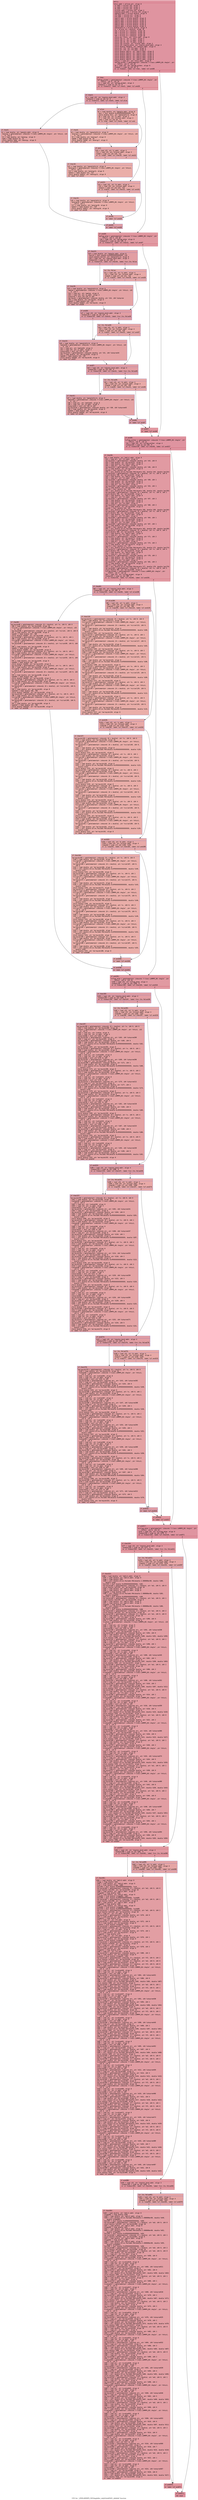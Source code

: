digraph "CFG for '_ZN9LAMMPS_NS5Angle8ev_tallyEiiiiidPdS1_dddddd' function" {
	label="CFG for '_ZN9LAMMPS_NS5Angle8ev_tallyEiiiiidPdS1_dddddd' function";

	Node0x55b413828380 [shape=record,color="#b70d28ff", style=filled, fillcolor="#b70d2870" fontname="Courier",label="{entry:\l|  %this.addr = alloca ptr, align 8\l  %i.addr = alloca i32, align 4\l  %j.addr = alloca i32, align 4\l  %k.addr = alloca i32, align 4\l  %nlocal.addr = alloca i32, align 4\l  %newton_bond.addr = alloca i32, align 4\l  %eangle.addr = alloca double, align 8\l  %f1.addr = alloca ptr, align 8\l  %f3.addr = alloca ptr, align 8\l  %delx1.addr = alloca double, align 8\l  %dely1.addr = alloca double, align 8\l  %delz1.addr = alloca double, align 8\l  %delx2.addr = alloca double, align 8\l  %dely2.addr = alloca double, align 8\l  %delz2.addr = alloca double, align 8\l  %eanglethird = alloca double, align 8\l  %v = alloca [6 x double], align 16\l  %a1 = alloca [3 x double], align 16\l  %a2 = alloca [3 x double], align 16\l  %f2 = alloca [3 x double], align 16\l  %a3 = alloca [3 x double], align 16\l  store ptr %this, ptr %this.addr, align 8\l  store i32 %i, ptr %i.addr, align 4\l  store i32 %j, ptr %j.addr, align 4\l  store i32 %k, ptr %k.addr, align 4\l  store i32 %nlocal, ptr %nlocal.addr, align 4\l  store i32 %newton_bond, ptr %newton_bond.addr, align 4\l  store double %eangle, ptr %eangle.addr, align 8\l  store ptr %f1, ptr %f1.addr, align 8\l  store ptr %f3, ptr %f3.addr, align 8\l  store double %delx1, ptr %delx1.addr, align 8\l  store double %dely1, ptr %dely1.addr, align 8\l  store double %delz1, ptr %delz1.addr, align 8\l  store double %delx2, ptr %delx2.addr, align 8\l  store double %dely2, ptr %dely2.addr, align 8\l  store double %delz2, ptr %delz2.addr, align 8\l  %this1 = load ptr, ptr %this.addr, align 8\l  %eflag_either = getelementptr inbounds %\"class.LAMMPS_NS::Angle\", ptr\l... %this1, i32 0, i32 18\l  %0 = load i32, ptr %eflag_either, align 8\l  %tobool = icmp ne i32 %0, 0\l  br i1 %tobool, label %if.then, label %if.end48\l|{<s0>T|<s1>F}}"];
	Node0x55b413828380:s0 -> Node0x55b413829f20[tooltip="entry -> if.then\nProbability 62.50%" ];
	Node0x55b413828380:s1 -> Node0x55b413829f90[tooltip="entry -> if.end48\nProbability 37.50%" ];
	Node0x55b413829f20 [shape=record,color="#b70d28ff", style=filled, fillcolor="#bb1b2c70" fontname="Courier",label="{if.then:\l|  %eflag_global = getelementptr inbounds %\"class.LAMMPS_NS::Angle\", ptr\l... %this1, i32 0, i32 19\l  %1 = load i32, ptr %eflag_global, align 4\l  %tobool2 = icmp ne i32 %1, 0\l  br i1 %tobool2, label %if.then3, label %if.end20\l|{<s0>T|<s1>F}}"];
	Node0x55b413829f20:s0 -> Node0x55b41382a1f0[tooltip="if.then -> if.then3\nProbability 62.50%" ];
	Node0x55b413829f20:s1 -> Node0x55b41382a270[tooltip="if.then -> if.end20\nProbability 37.50%" ];
	Node0x55b41382a1f0 [shape=record,color="#3d50c3ff", style=filled, fillcolor="#be242e70" fontname="Courier",label="{if.then3:\l|  %2 = load i32, ptr %newton_bond.addr, align 4\l  %tobool4 = icmp ne i32 %2, 0\l  br i1 %tobool4, label %if.then5, label %if.else\l|{<s0>T|<s1>F}}"];
	Node0x55b41382a1f0:s0 -> Node0x55b41382a530[tooltip="if.then3 -> if.then5\nProbability 62.50%" ];
	Node0x55b41382a1f0:s1 -> Node0x55b41382a580[tooltip="if.then3 -> if.else\nProbability 37.50%" ];
	Node0x55b41382a530 [shape=record,color="#3d50c3ff", style=filled, fillcolor="#c5333470" fontname="Courier",label="{if.then5:\l|  %3 = load double, ptr %eangle.addr, align 8\l  %energy = getelementptr inbounds %\"class.LAMMPS_NS::Angle\", ptr %this1, i32\l... 0, i32 5\l  %4 = load double, ptr %energy, align 8\l  %add = fadd double %4, %3\l  store double %add, ptr %energy, align 8\l  br label %if.end19\l}"];
	Node0x55b41382a530 -> Node0x55b41382aff0[tooltip="if.then5 -> if.end19\nProbability 100.00%" ];
	Node0x55b41382a580 [shape=record,color="#3d50c3ff", style=filled, fillcolor="#ca3b3770" fontname="Courier",label="{if.else:\l|  %5 = load double, ptr %eangle.addr, align 8\l  %mul = fmul double 0x3FD5555555555555, %5\l  store double %mul, ptr %eanglethird, align 8\l  %6 = load i32, ptr %i.addr, align 4\l  %7 = load i32, ptr %nlocal.addr, align 4\l  %cmp = icmp slt i32 %6, %7\l  br i1 %cmp, label %if.then6, label %if.end\l|{<s0>T|<s1>F}}"];
	Node0x55b41382a580:s0 -> Node0x55b41382b430[tooltip="if.else -> if.then6\nProbability 50.00%" ];
	Node0x55b41382a580:s1 -> Node0x55b41382b4b0[tooltip="if.else -> if.end\nProbability 50.00%" ];
	Node0x55b41382b430 [shape=record,color="#3d50c3ff", style=filled, fillcolor="#d0473d70" fontname="Courier",label="{if.then6:\l|  %8 = load double, ptr %eanglethird, align 8\l  %energy7 = getelementptr inbounds %\"class.LAMMPS_NS::Angle\", ptr %this1, i32\l... 0, i32 5\l  %9 = load double, ptr %energy7, align 8\l  %add8 = fadd double %9, %8\l  store double %add8, ptr %energy7, align 8\l  br label %if.end\l}"];
	Node0x55b41382b430 -> Node0x55b41382b4b0[tooltip="if.then6 -> if.end\nProbability 100.00%" ];
	Node0x55b41382b4b0 [shape=record,color="#3d50c3ff", style=filled, fillcolor="#ca3b3770" fontname="Courier",label="{if.end:\l|  %10 = load i32, ptr %j.addr, align 4\l  %11 = load i32, ptr %nlocal.addr, align 4\l  %cmp9 = icmp slt i32 %10, %11\l  br i1 %cmp9, label %if.then10, label %if.end13\l|{<s0>T|<s1>F}}"];
	Node0x55b41382b4b0:s0 -> Node0x55b41382bb80[tooltip="if.end -> if.then10\nProbability 50.00%" ];
	Node0x55b41382b4b0:s1 -> Node0x55b41382bc00[tooltip="if.end -> if.end13\nProbability 50.00%" ];
	Node0x55b41382bb80 [shape=record,color="#3d50c3ff", style=filled, fillcolor="#d0473d70" fontname="Courier",label="{if.then10:\l|  %12 = load double, ptr %eanglethird, align 8\l  %energy11 = getelementptr inbounds %\"class.LAMMPS_NS::Angle\", ptr %this1,\l... i32 0, i32 5\l  %13 = load double, ptr %energy11, align 8\l  %add12 = fadd double %13, %12\l  store double %add12, ptr %energy11, align 8\l  br label %if.end13\l}"];
	Node0x55b41382bb80 -> Node0x55b41382bc00[tooltip="if.then10 -> if.end13\nProbability 100.00%" ];
	Node0x55b41382bc00 [shape=record,color="#3d50c3ff", style=filled, fillcolor="#ca3b3770" fontname="Courier",label="{if.end13:\l|  %14 = load i32, ptr %k.addr, align 4\l  %15 = load i32, ptr %nlocal.addr, align 4\l  %cmp14 = icmp slt i32 %14, %15\l  br i1 %cmp14, label %if.then15, label %if.end18\l|{<s0>T|<s1>F}}"];
	Node0x55b41382bc00:s0 -> Node0x55b41382c290[tooltip="if.end13 -> if.then15\nProbability 50.00%" ];
	Node0x55b41382bc00:s1 -> Node0x55b41382c310[tooltip="if.end13 -> if.end18\nProbability 50.00%" ];
	Node0x55b41382c290 [shape=record,color="#3d50c3ff", style=filled, fillcolor="#d0473d70" fontname="Courier",label="{if.then15:\l|  %16 = load double, ptr %eanglethird, align 8\l  %energy16 = getelementptr inbounds %\"class.LAMMPS_NS::Angle\", ptr %this1,\l... i32 0, i32 5\l  %17 = load double, ptr %energy16, align 8\l  %add17 = fadd double %17, %16\l  store double %add17, ptr %energy16, align 8\l  br label %if.end18\l}"];
	Node0x55b41382c290 -> Node0x55b41382c310[tooltip="if.then15 -> if.end18\nProbability 100.00%" ];
	Node0x55b41382c310 [shape=record,color="#3d50c3ff", style=filled, fillcolor="#ca3b3770" fontname="Courier",label="{if.end18:\l|  br label %if.end19\l}"];
	Node0x55b41382c310 -> Node0x55b41382aff0[tooltip="if.end18 -> if.end19\nProbability 100.00%" ];
	Node0x55b41382aff0 [shape=record,color="#3d50c3ff", style=filled, fillcolor="#be242e70" fontname="Courier",label="{if.end19:\l|  br label %if.end20\l}"];
	Node0x55b41382aff0 -> Node0x55b41382a270[tooltip="if.end19 -> if.end20\nProbability 100.00%" ];
	Node0x55b41382a270 [shape=record,color="#b70d28ff", style=filled, fillcolor="#bb1b2c70" fontname="Courier",label="{if.end20:\l|  %eflag_atom = getelementptr inbounds %\"class.LAMMPS_NS::Angle\", ptr\l... %this1, i32 0, i32 20\l  %18 = load i32, ptr %eflag_atom, align 8\l  %tobool21 = icmp ne i32 %18, 0\l  br i1 %tobool21, label %if.then22, label %if.end47\l|{<s0>T|<s1>F}}"];
	Node0x55b41382a270:s0 -> Node0x55b41382cb00[tooltip="if.end20 -> if.then22\nProbability 62.50%" ];
	Node0x55b41382a270:s1 -> Node0x55b41382cb80[tooltip="if.end20 -> if.end47\nProbability 37.50%" ];
	Node0x55b41382cb00 [shape=record,color="#3d50c3ff", style=filled, fillcolor="#be242e70" fontname="Courier",label="{if.then22:\l|  %19 = load double, ptr %eangle.addr, align 8\l  %mul23 = fmul double 0x3FD5555555555555, %19\l  store double %mul23, ptr %eanglethird, align 8\l  %20 = load i32, ptr %newton_bond.addr, align 4\l  %tobool24 = icmp ne i32 %20, 0\l  br i1 %tobool24, label %if.then26, label %lor.lhs.false\l|{<s0>T|<s1>F}}"];
	Node0x55b41382cb00:s0 -> Node0x55b41382cff0[tooltip="if.then22 -> if.then26\nProbability 62.50%" ];
	Node0x55b41382cb00:s1 -> Node0x55b41382d040[tooltip="if.then22 -> lor.lhs.false\nProbability 37.50%" ];
	Node0x55b41382d040 [shape=record,color="#3d50c3ff", style=filled, fillcolor="#ca3b3770" fontname="Courier",label="{lor.lhs.false:\l|  %21 = load i32, ptr %i.addr, align 4\l  %22 = load i32, ptr %nlocal.addr, align 4\l  %cmp25 = icmp slt i32 %21, %22\l  br i1 %cmp25, label %if.then26, label %if.end28\l|{<s0>T|<s1>F}}"];
	Node0x55b41382d040:s0 -> Node0x55b41382cff0[tooltip="lor.lhs.false -> if.then26\nProbability 50.00%" ];
	Node0x55b41382d040:s1 -> Node0x55b41382d320[tooltip="lor.lhs.false -> if.end28\nProbability 50.00%" ];
	Node0x55b41382cff0 [shape=record,color="#3d50c3ff", style=filled, fillcolor="#c32e3170" fontname="Courier",label="{if.then26:\l|  %23 = load double, ptr %eanglethird, align 8\l  %eatom = getelementptr inbounds %\"class.LAMMPS_NS::Angle\", ptr %this1, i32\l... 0, i32 7\l  %24 = load ptr, ptr %eatom, align 8\l  %25 = load i32, ptr %i.addr, align 4\l  %idxprom = sext i32 %25 to i64\l  %arrayidx = getelementptr inbounds double, ptr %24, i64 %idxprom\l  %26 = load double, ptr %arrayidx, align 8\l  %add27 = fadd double %26, %23\l  store double %add27, ptr %arrayidx, align 8\l  br label %if.end28\l}"];
	Node0x55b41382cff0 -> Node0x55b41382d320[tooltip="if.then26 -> if.end28\nProbability 100.00%" ];
	Node0x55b41382d320 [shape=record,color="#3d50c3ff", style=filled, fillcolor="#be242e70" fontname="Courier",label="{if.end28:\l|  %27 = load i32, ptr %newton_bond.addr, align 4\l  %tobool29 = icmp ne i32 %27, 0\l  br i1 %tobool29, label %if.then32, label %lor.lhs.false30\l|{<s0>T|<s1>F}}"];
	Node0x55b41382d320:s0 -> Node0x55b41382dbc0[tooltip="if.end28 -> if.then32\nProbability 62.50%" ];
	Node0x55b41382d320:s1 -> Node0x55b41382dc10[tooltip="if.end28 -> lor.lhs.false30\nProbability 37.50%" ];
	Node0x55b41382dc10 [shape=record,color="#3d50c3ff", style=filled, fillcolor="#ca3b3770" fontname="Courier",label="{lor.lhs.false30:\l|  %28 = load i32, ptr %j.addr, align 4\l  %29 = load i32, ptr %nlocal.addr, align 4\l  %cmp31 = icmp slt i32 %28, %29\l  br i1 %cmp31, label %if.then32, label %if.end37\l|{<s0>T|<s1>F}}"];
	Node0x55b41382dc10:s0 -> Node0x55b41382dbc0[tooltip="lor.lhs.false30 -> if.then32\nProbability 50.00%" ];
	Node0x55b41382dc10:s1 -> Node0x55b41382df20[tooltip="lor.lhs.false30 -> if.end37\nProbability 50.00%" ];
	Node0x55b41382dbc0 [shape=record,color="#3d50c3ff", style=filled, fillcolor="#c32e3170" fontname="Courier",label="{if.then32:\l|  %30 = load double, ptr %eanglethird, align 8\l  %eatom33 = getelementptr inbounds %\"class.LAMMPS_NS::Angle\", ptr %this1, i32\l... 0, i32 7\l  %31 = load ptr, ptr %eatom33, align 8\l  %32 = load i32, ptr %j.addr, align 4\l  %idxprom34 = sext i32 %32 to i64\l  %arrayidx35 = getelementptr inbounds double, ptr %31, i64 %idxprom34\l  %33 = load double, ptr %arrayidx35, align 8\l  %add36 = fadd double %33, %30\l  store double %add36, ptr %arrayidx35, align 8\l  br label %if.end37\l}"];
	Node0x55b41382dbc0 -> Node0x55b41382df20[tooltip="if.then32 -> if.end37\nProbability 100.00%" ];
	Node0x55b41382df20 [shape=record,color="#3d50c3ff", style=filled, fillcolor="#be242e70" fontname="Courier",label="{if.end37:\l|  %34 = load i32, ptr %newton_bond.addr, align 4\l  %tobool38 = icmp ne i32 %34, 0\l  br i1 %tobool38, label %if.then41, label %lor.lhs.false39\l|{<s0>T|<s1>F}}"];
	Node0x55b41382df20:s0 -> Node0x55b41382e7a0[tooltip="if.end37 -> if.then41\nProbability 62.50%" ];
	Node0x55b41382df20:s1 -> Node0x55b41382e7f0[tooltip="if.end37 -> lor.lhs.false39\nProbability 37.50%" ];
	Node0x55b41382e7f0 [shape=record,color="#3d50c3ff", style=filled, fillcolor="#ca3b3770" fontname="Courier",label="{lor.lhs.false39:\l|  %35 = load i32, ptr %k.addr, align 4\l  %36 = load i32, ptr %nlocal.addr, align 4\l  %cmp40 = icmp slt i32 %35, %36\l  br i1 %cmp40, label %if.then41, label %if.end46\l|{<s0>T|<s1>F}}"];
	Node0x55b41382e7f0:s0 -> Node0x55b41382e7a0[tooltip="lor.lhs.false39 -> if.then41\nProbability 50.00%" ];
	Node0x55b41382e7f0:s1 -> Node0x55b41382eb00[tooltip="lor.lhs.false39 -> if.end46\nProbability 50.00%" ];
	Node0x55b41382e7a0 [shape=record,color="#3d50c3ff", style=filled, fillcolor="#c32e3170" fontname="Courier",label="{if.then41:\l|  %37 = load double, ptr %eanglethird, align 8\l  %eatom42 = getelementptr inbounds %\"class.LAMMPS_NS::Angle\", ptr %this1, i32\l... 0, i32 7\l  %38 = load ptr, ptr %eatom42, align 8\l  %39 = load i32, ptr %k.addr, align 4\l  %idxprom43 = sext i32 %39 to i64\l  %arrayidx44 = getelementptr inbounds double, ptr %38, i64 %idxprom43\l  %40 = load double, ptr %arrayidx44, align 8\l  %add45 = fadd double %40, %37\l  store double %add45, ptr %arrayidx44, align 8\l  br label %if.end46\l}"];
	Node0x55b41382e7a0 -> Node0x55b41382eb00[tooltip="if.then41 -> if.end46\nProbability 100.00%" ];
	Node0x55b41382eb00 [shape=record,color="#3d50c3ff", style=filled, fillcolor="#be242e70" fontname="Courier",label="{if.end46:\l|  br label %if.end47\l}"];
	Node0x55b41382eb00 -> Node0x55b41382cb80[tooltip="if.end46 -> if.end47\nProbability 100.00%" ];
	Node0x55b41382cb80 [shape=record,color="#b70d28ff", style=filled, fillcolor="#bb1b2c70" fontname="Courier",label="{if.end47:\l|  br label %if.end48\l}"];
	Node0x55b41382cb80 -> Node0x55b413829f90[tooltip="if.end47 -> if.end48\nProbability 100.00%" ];
	Node0x55b413829f90 [shape=record,color="#b70d28ff", style=filled, fillcolor="#b70d2870" fontname="Courier",label="{if.end48:\l|  %vflag_either = getelementptr inbounds %\"class.LAMMPS_NS::Angle\", ptr\l... %this1, i32 0, i32 21\l  %41 = load i32, ptr %vflag_either, align 4\l  %tobool49 = icmp ne i32 %41, 0\l  br i1 %tobool49, label %if.then50, label %if.end317\l|{<s0>T|<s1>F}}"];
	Node0x55b413829f90:s0 -> Node0x55b41382fb50[tooltip="if.end48 -> if.then50\nProbability 62.50%" ];
	Node0x55b413829f90:s1 -> Node0x55b41382fba0[tooltip="if.end48 -> if.end317\nProbability 37.50%" ];
	Node0x55b41382fb50 [shape=record,color="#b70d28ff", style=filled, fillcolor="#bb1b2c70" fontname="Courier",label="{if.then50:\l|  %42 = load double, ptr %delx1.addr, align 8\l  %43 = load ptr, ptr %f1.addr, align 8\l  %arrayidx51 = getelementptr inbounds double, ptr %43, i64 0\l  %44 = load double, ptr %arrayidx51, align 8\l  %45 = load double, ptr %delx2.addr, align 8\l  %46 = load ptr, ptr %f3.addr, align 8\l  %arrayidx53 = getelementptr inbounds double, ptr %46, i64 0\l  %47 = load double, ptr %arrayidx53, align 8\l  %mul54 = fmul double %45, %47\l  %48 = call double @llvm.fmuladd.f64(double %42, double %44, double %mul54)\l  %arrayidx55 = getelementptr inbounds [6 x double], ptr %v, i64 0, i64 0\l  store double %48, ptr %arrayidx55, align 16\l  %49 = load double, ptr %dely1.addr, align 8\l  %50 = load ptr, ptr %f1.addr, align 8\l  %arrayidx56 = getelementptr inbounds double, ptr %50, i64 1\l  %51 = load double, ptr %arrayidx56, align 8\l  %52 = load double, ptr %dely2.addr, align 8\l  %53 = load ptr, ptr %f3.addr, align 8\l  %arrayidx58 = getelementptr inbounds double, ptr %53, i64 1\l  %54 = load double, ptr %arrayidx58, align 8\l  %mul59 = fmul double %52, %54\l  %55 = call double @llvm.fmuladd.f64(double %49, double %51, double %mul59)\l  %arrayidx60 = getelementptr inbounds [6 x double], ptr %v, i64 0, i64 1\l  store double %55, ptr %arrayidx60, align 8\l  %56 = load double, ptr %delz1.addr, align 8\l  %57 = load ptr, ptr %f1.addr, align 8\l  %arrayidx61 = getelementptr inbounds double, ptr %57, i64 2\l  %58 = load double, ptr %arrayidx61, align 8\l  %59 = load double, ptr %delz2.addr, align 8\l  %60 = load ptr, ptr %f3.addr, align 8\l  %arrayidx63 = getelementptr inbounds double, ptr %60, i64 2\l  %61 = load double, ptr %arrayidx63, align 8\l  %mul64 = fmul double %59, %61\l  %62 = call double @llvm.fmuladd.f64(double %56, double %58, double %mul64)\l  %arrayidx65 = getelementptr inbounds [6 x double], ptr %v, i64 0, i64 2\l  store double %62, ptr %arrayidx65, align 16\l  %63 = load double, ptr %delx1.addr, align 8\l  %64 = load ptr, ptr %f1.addr, align 8\l  %arrayidx66 = getelementptr inbounds double, ptr %64, i64 1\l  %65 = load double, ptr %arrayidx66, align 8\l  %66 = load double, ptr %delx2.addr, align 8\l  %67 = load ptr, ptr %f3.addr, align 8\l  %arrayidx68 = getelementptr inbounds double, ptr %67, i64 1\l  %68 = load double, ptr %arrayidx68, align 8\l  %mul69 = fmul double %66, %68\l  %69 = call double @llvm.fmuladd.f64(double %63, double %65, double %mul69)\l  %arrayidx70 = getelementptr inbounds [6 x double], ptr %v, i64 0, i64 3\l  store double %69, ptr %arrayidx70, align 8\l  %70 = load double, ptr %delx1.addr, align 8\l  %71 = load ptr, ptr %f1.addr, align 8\l  %arrayidx71 = getelementptr inbounds double, ptr %71, i64 2\l  %72 = load double, ptr %arrayidx71, align 8\l  %73 = load double, ptr %delx2.addr, align 8\l  %74 = load ptr, ptr %f3.addr, align 8\l  %arrayidx73 = getelementptr inbounds double, ptr %74, i64 2\l  %75 = load double, ptr %arrayidx73, align 8\l  %mul74 = fmul double %73, %75\l  %76 = call double @llvm.fmuladd.f64(double %70, double %72, double %mul74)\l  %arrayidx75 = getelementptr inbounds [6 x double], ptr %v, i64 0, i64 4\l  store double %76, ptr %arrayidx75, align 16\l  %77 = load double, ptr %dely1.addr, align 8\l  %78 = load ptr, ptr %f1.addr, align 8\l  %arrayidx76 = getelementptr inbounds double, ptr %78, i64 2\l  %79 = load double, ptr %arrayidx76, align 8\l  %80 = load double, ptr %dely2.addr, align 8\l  %81 = load ptr, ptr %f3.addr, align 8\l  %arrayidx78 = getelementptr inbounds double, ptr %81, i64 2\l  %82 = load double, ptr %arrayidx78, align 8\l  %mul79 = fmul double %80, %82\l  %83 = call double @llvm.fmuladd.f64(double %77, double %79, double %mul79)\l  %arrayidx80 = getelementptr inbounds [6 x double], ptr %v, i64 0, i64 5\l  store double %83, ptr %arrayidx80, align 8\l  %vflag_global = getelementptr inbounds %\"class.LAMMPS_NS::Angle\", ptr\l... %this1, i32 0, i32 22\l  %84 = load i32, ptr %vflag_global, align 8\l  %tobool81 = icmp ne i32 %84, 0\l  br i1 %tobool81, label %if.then82, label %if.end191\l|{<s0>T|<s1>F}}"];
	Node0x55b41382fb50:s0 -> Node0x55b41380ef40[tooltip="if.then50 -> if.then82\nProbability 62.50%" ];
	Node0x55b41382fb50:s1 -> Node0x55b41380efc0[tooltip="if.then50 -> if.end191\nProbability 37.50%" ];
	Node0x55b41380ef40 [shape=record,color="#3d50c3ff", style=filled, fillcolor="#be242e70" fontname="Courier",label="{if.then82:\l|  %85 = load i32, ptr %newton_bond.addr, align 4\l  %tobool83 = icmp ne i32 %85, 0\l  br i1 %tobool83, label %if.then84, label %if.else108\l|{<s0>T|<s1>F}}"];
	Node0x55b41380ef40:s0 -> Node0x55b41380f260[tooltip="if.then82 -> if.then84\nProbability 62.50%" ];
	Node0x55b41380ef40:s1 -> Node0x55b41380f2b0[tooltip="if.then82 -> if.else108\nProbability 37.50%" ];
	Node0x55b41380f260 [shape=record,color="#3d50c3ff", style=filled, fillcolor="#c5333470" fontname="Courier",label="{if.then84:\l|  %arrayidx85 = getelementptr inbounds [6 x double], ptr %v, i64 0, i64 0\l  %86 = load double, ptr %arrayidx85, align 16\l  %virial = getelementptr inbounds %\"class.LAMMPS_NS::Angle\", ptr %this1, i32\l... 0, i32 6\l  %arrayidx86 = getelementptr inbounds [6 x double], ptr %virial, i64 0, i64 0\l  %87 = load double, ptr %arrayidx86, align 8\l  %add87 = fadd double %87, %86\l  store double %add87, ptr %arrayidx86, align 8\l  %arrayidx88 = getelementptr inbounds [6 x double], ptr %v, i64 0, i64 1\l  %88 = load double, ptr %arrayidx88, align 8\l  %virial89 = getelementptr inbounds %\"class.LAMMPS_NS::Angle\", ptr %this1,\l... i32 0, i32 6\l  %arrayidx90 = getelementptr inbounds [6 x double], ptr %virial89, i64 0, i64\l... 1\l  %89 = load double, ptr %arrayidx90, align 8\l  %add91 = fadd double %89, %88\l  store double %add91, ptr %arrayidx90, align 8\l  %arrayidx92 = getelementptr inbounds [6 x double], ptr %v, i64 0, i64 2\l  %90 = load double, ptr %arrayidx92, align 16\l  %virial93 = getelementptr inbounds %\"class.LAMMPS_NS::Angle\", ptr %this1,\l... i32 0, i32 6\l  %arrayidx94 = getelementptr inbounds [6 x double], ptr %virial93, i64 0, i64\l... 2\l  %91 = load double, ptr %arrayidx94, align 8\l  %add95 = fadd double %91, %90\l  store double %add95, ptr %arrayidx94, align 8\l  %arrayidx96 = getelementptr inbounds [6 x double], ptr %v, i64 0, i64 3\l  %92 = load double, ptr %arrayidx96, align 8\l  %virial97 = getelementptr inbounds %\"class.LAMMPS_NS::Angle\", ptr %this1,\l... i32 0, i32 6\l  %arrayidx98 = getelementptr inbounds [6 x double], ptr %virial97, i64 0, i64\l... 3\l  %93 = load double, ptr %arrayidx98, align 8\l  %add99 = fadd double %93, %92\l  store double %add99, ptr %arrayidx98, align 8\l  %arrayidx100 = getelementptr inbounds [6 x double], ptr %v, i64 0, i64 4\l  %94 = load double, ptr %arrayidx100, align 16\l  %virial101 = getelementptr inbounds %\"class.LAMMPS_NS::Angle\", ptr %this1,\l... i32 0, i32 6\l  %arrayidx102 = getelementptr inbounds [6 x double], ptr %virial101, i64 0,\l... i64 4\l  %95 = load double, ptr %arrayidx102, align 8\l  %add103 = fadd double %95, %94\l  store double %add103, ptr %arrayidx102, align 8\l  %arrayidx104 = getelementptr inbounds [6 x double], ptr %v, i64 0, i64 5\l  %96 = load double, ptr %arrayidx104, align 8\l  %virial105 = getelementptr inbounds %\"class.LAMMPS_NS::Angle\", ptr %this1,\l... i32 0, i32 6\l  %arrayidx106 = getelementptr inbounds [6 x double], ptr %virial105, i64 0,\l... i64 5\l  %97 = load double, ptr %arrayidx106, align 8\l  %add107 = fadd double %97, %96\l  store double %add107, ptr %arrayidx106, align 8\l  br label %if.end190\l}"];
	Node0x55b41380f260 -> Node0x55b4138307e0[tooltip="if.then84 -> if.end190\nProbability 100.00%" ];
	Node0x55b41380f2b0 [shape=record,color="#3d50c3ff", style=filled, fillcolor="#ca3b3770" fontname="Courier",label="{if.else108:\l|  %98 = load i32, ptr %i.addr, align 4\l  %99 = load i32, ptr %nlocal.addr, align 4\l  %cmp109 = icmp slt i32 %98, %99\l  br i1 %cmp109, label %if.then110, label %if.end135\l|{<s0>T|<s1>F}}"];
	Node0x55b41380f2b0:s0 -> Node0x55b413811d20[tooltip="if.else108 -> if.then110\nProbability 50.00%" ];
	Node0x55b41380f2b0:s1 -> Node0x55b413811d70[tooltip="if.else108 -> if.end135\nProbability 50.00%" ];
	Node0x55b413811d20 [shape=record,color="#3d50c3ff", style=filled, fillcolor="#d0473d70" fontname="Courier",label="{if.then110:\l|  %arrayidx111 = getelementptr inbounds [6 x double], ptr %v, i64 0, i64 0\l  %100 = load double, ptr %arrayidx111, align 16\l  %virial113 = getelementptr inbounds %\"class.LAMMPS_NS::Angle\", ptr %this1,\l... i32 0, i32 6\l  %arrayidx114 = getelementptr inbounds [6 x double], ptr %virial113, i64 0,\l... i64 0\l  %101 = load double, ptr %arrayidx114, align 8\l  %102 = call double @llvm.fmuladd.f64(double 0x3FD5555555555555, double %100,\l... double %101)\l  store double %102, ptr %arrayidx114, align 8\l  %arrayidx115 = getelementptr inbounds [6 x double], ptr %v, i64 0, i64 1\l  %103 = load double, ptr %arrayidx115, align 8\l  %virial117 = getelementptr inbounds %\"class.LAMMPS_NS::Angle\", ptr %this1,\l... i32 0, i32 6\l  %arrayidx118 = getelementptr inbounds [6 x double], ptr %virial117, i64 0,\l... i64 1\l  %104 = load double, ptr %arrayidx118, align 8\l  %105 = call double @llvm.fmuladd.f64(double 0x3FD5555555555555, double %103,\l... double %104)\l  store double %105, ptr %arrayidx118, align 8\l  %arrayidx119 = getelementptr inbounds [6 x double], ptr %v, i64 0, i64 2\l  %106 = load double, ptr %arrayidx119, align 16\l  %virial121 = getelementptr inbounds %\"class.LAMMPS_NS::Angle\", ptr %this1,\l... i32 0, i32 6\l  %arrayidx122 = getelementptr inbounds [6 x double], ptr %virial121, i64 0,\l... i64 2\l  %107 = load double, ptr %arrayidx122, align 8\l  %108 = call double @llvm.fmuladd.f64(double 0x3FD5555555555555, double %106,\l... double %107)\l  store double %108, ptr %arrayidx122, align 8\l  %arrayidx123 = getelementptr inbounds [6 x double], ptr %v, i64 0, i64 3\l  %109 = load double, ptr %arrayidx123, align 8\l  %virial125 = getelementptr inbounds %\"class.LAMMPS_NS::Angle\", ptr %this1,\l... i32 0, i32 6\l  %arrayidx126 = getelementptr inbounds [6 x double], ptr %virial125, i64 0,\l... i64 3\l  %110 = load double, ptr %arrayidx126, align 8\l  %111 = call double @llvm.fmuladd.f64(double 0x3FD5555555555555, double %109,\l... double %110)\l  store double %111, ptr %arrayidx126, align 8\l  %arrayidx127 = getelementptr inbounds [6 x double], ptr %v, i64 0, i64 4\l  %112 = load double, ptr %arrayidx127, align 16\l  %virial129 = getelementptr inbounds %\"class.LAMMPS_NS::Angle\", ptr %this1,\l... i32 0, i32 6\l  %arrayidx130 = getelementptr inbounds [6 x double], ptr %virial129, i64 0,\l... i64 4\l  %113 = load double, ptr %arrayidx130, align 8\l  %114 = call double @llvm.fmuladd.f64(double 0x3FD5555555555555, double %112,\l... double %113)\l  store double %114, ptr %arrayidx130, align 8\l  %arrayidx131 = getelementptr inbounds [6 x double], ptr %v, i64 0, i64 5\l  %115 = load double, ptr %arrayidx131, align 8\l  %virial133 = getelementptr inbounds %\"class.LAMMPS_NS::Angle\", ptr %this1,\l... i32 0, i32 6\l  %arrayidx134 = getelementptr inbounds [6 x double], ptr %virial133, i64 0,\l... i64 5\l  %116 = load double, ptr %arrayidx134, align 8\l  %117 = call double @llvm.fmuladd.f64(double 0x3FD5555555555555, double %115,\l... double %116)\l  store double %117, ptr %arrayidx134, align 8\l  br label %if.end135\l}"];
	Node0x55b413811d20 -> Node0x55b413811d70[tooltip="if.then110 -> if.end135\nProbability 100.00%" ];
	Node0x55b413811d70 [shape=record,color="#3d50c3ff", style=filled, fillcolor="#ca3b3770" fontname="Courier",label="{if.end135:\l|  %118 = load i32, ptr %j.addr, align 4\l  %119 = load i32, ptr %nlocal.addr, align 4\l  %cmp136 = icmp slt i32 %118, %119\l  br i1 %cmp136, label %if.then137, label %if.end162\l|{<s0>T|<s1>F}}"];
	Node0x55b413811d70:s0 -> Node0x55b41383c750[tooltip="if.end135 -> if.then137\nProbability 50.00%" ];
	Node0x55b413811d70:s1 -> Node0x55b41383c7a0[tooltip="if.end135 -> if.end162\nProbability 50.00%" ];
	Node0x55b41383c750 [shape=record,color="#3d50c3ff", style=filled, fillcolor="#d0473d70" fontname="Courier",label="{if.then137:\l|  %arrayidx138 = getelementptr inbounds [6 x double], ptr %v, i64 0, i64 0\l  %120 = load double, ptr %arrayidx138, align 16\l  %virial140 = getelementptr inbounds %\"class.LAMMPS_NS::Angle\", ptr %this1,\l... i32 0, i32 6\l  %arrayidx141 = getelementptr inbounds [6 x double], ptr %virial140, i64 0,\l... i64 0\l  %121 = load double, ptr %arrayidx141, align 8\l  %122 = call double @llvm.fmuladd.f64(double 0x3FD5555555555555, double %120,\l... double %121)\l  store double %122, ptr %arrayidx141, align 8\l  %arrayidx142 = getelementptr inbounds [6 x double], ptr %v, i64 0, i64 1\l  %123 = load double, ptr %arrayidx142, align 8\l  %virial144 = getelementptr inbounds %\"class.LAMMPS_NS::Angle\", ptr %this1,\l... i32 0, i32 6\l  %arrayidx145 = getelementptr inbounds [6 x double], ptr %virial144, i64 0,\l... i64 1\l  %124 = load double, ptr %arrayidx145, align 8\l  %125 = call double @llvm.fmuladd.f64(double 0x3FD5555555555555, double %123,\l... double %124)\l  store double %125, ptr %arrayidx145, align 8\l  %arrayidx146 = getelementptr inbounds [6 x double], ptr %v, i64 0, i64 2\l  %126 = load double, ptr %arrayidx146, align 16\l  %virial148 = getelementptr inbounds %\"class.LAMMPS_NS::Angle\", ptr %this1,\l... i32 0, i32 6\l  %arrayidx149 = getelementptr inbounds [6 x double], ptr %virial148, i64 0,\l... i64 2\l  %127 = load double, ptr %arrayidx149, align 8\l  %128 = call double @llvm.fmuladd.f64(double 0x3FD5555555555555, double %126,\l... double %127)\l  store double %128, ptr %arrayidx149, align 8\l  %arrayidx150 = getelementptr inbounds [6 x double], ptr %v, i64 0, i64 3\l  %129 = load double, ptr %arrayidx150, align 8\l  %virial152 = getelementptr inbounds %\"class.LAMMPS_NS::Angle\", ptr %this1,\l... i32 0, i32 6\l  %arrayidx153 = getelementptr inbounds [6 x double], ptr %virial152, i64 0,\l... i64 3\l  %130 = load double, ptr %arrayidx153, align 8\l  %131 = call double @llvm.fmuladd.f64(double 0x3FD5555555555555, double %129,\l... double %130)\l  store double %131, ptr %arrayidx153, align 8\l  %arrayidx154 = getelementptr inbounds [6 x double], ptr %v, i64 0, i64 4\l  %132 = load double, ptr %arrayidx154, align 16\l  %virial156 = getelementptr inbounds %\"class.LAMMPS_NS::Angle\", ptr %this1,\l... i32 0, i32 6\l  %arrayidx157 = getelementptr inbounds [6 x double], ptr %virial156, i64 0,\l... i64 4\l  %133 = load double, ptr %arrayidx157, align 8\l  %134 = call double @llvm.fmuladd.f64(double 0x3FD5555555555555, double %132,\l... double %133)\l  store double %134, ptr %arrayidx157, align 8\l  %arrayidx158 = getelementptr inbounds [6 x double], ptr %v, i64 0, i64 5\l  %135 = load double, ptr %arrayidx158, align 8\l  %virial160 = getelementptr inbounds %\"class.LAMMPS_NS::Angle\", ptr %this1,\l... i32 0, i32 6\l  %arrayidx161 = getelementptr inbounds [6 x double], ptr %virial160, i64 0,\l... i64 5\l  %136 = load double, ptr %arrayidx161, align 8\l  %137 = call double @llvm.fmuladd.f64(double 0x3FD5555555555555, double %135,\l... double %136)\l  store double %137, ptr %arrayidx161, align 8\l  br label %if.end162\l}"];
	Node0x55b41383c750 -> Node0x55b41383c7a0[tooltip="if.then137 -> if.end162\nProbability 100.00%" ];
	Node0x55b41383c7a0 [shape=record,color="#3d50c3ff", style=filled, fillcolor="#ca3b3770" fontname="Courier",label="{if.end162:\l|  %138 = load i32, ptr %k.addr, align 4\l  %139 = load i32, ptr %nlocal.addr, align 4\l  %cmp163 = icmp slt i32 %138, %139\l  br i1 %cmp163, label %if.then164, label %if.end189\l|{<s0>T|<s1>F}}"];
	Node0x55b41383c7a0:s0 -> Node0x55b41383f8c0[tooltip="if.end162 -> if.then164\nProbability 50.00%" ];
	Node0x55b41383c7a0:s1 -> Node0x55b41383f910[tooltip="if.end162 -> if.end189\nProbability 50.00%" ];
	Node0x55b41383f8c0 [shape=record,color="#3d50c3ff", style=filled, fillcolor="#d0473d70" fontname="Courier",label="{if.then164:\l|  %arrayidx165 = getelementptr inbounds [6 x double], ptr %v, i64 0, i64 0\l  %140 = load double, ptr %arrayidx165, align 16\l  %virial167 = getelementptr inbounds %\"class.LAMMPS_NS::Angle\", ptr %this1,\l... i32 0, i32 6\l  %arrayidx168 = getelementptr inbounds [6 x double], ptr %virial167, i64 0,\l... i64 0\l  %141 = load double, ptr %arrayidx168, align 8\l  %142 = call double @llvm.fmuladd.f64(double 0x3FD5555555555555, double %140,\l... double %141)\l  store double %142, ptr %arrayidx168, align 8\l  %arrayidx169 = getelementptr inbounds [6 x double], ptr %v, i64 0, i64 1\l  %143 = load double, ptr %arrayidx169, align 8\l  %virial171 = getelementptr inbounds %\"class.LAMMPS_NS::Angle\", ptr %this1,\l... i32 0, i32 6\l  %arrayidx172 = getelementptr inbounds [6 x double], ptr %virial171, i64 0,\l... i64 1\l  %144 = load double, ptr %arrayidx172, align 8\l  %145 = call double @llvm.fmuladd.f64(double 0x3FD5555555555555, double %143,\l... double %144)\l  store double %145, ptr %arrayidx172, align 8\l  %arrayidx173 = getelementptr inbounds [6 x double], ptr %v, i64 0, i64 2\l  %146 = load double, ptr %arrayidx173, align 16\l  %virial175 = getelementptr inbounds %\"class.LAMMPS_NS::Angle\", ptr %this1,\l... i32 0, i32 6\l  %arrayidx176 = getelementptr inbounds [6 x double], ptr %virial175, i64 0,\l... i64 2\l  %147 = load double, ptr %arrayidx176, align 8\l  %148 = call double @llvm.fmuladd.f64(double 0x3FD5555555555555, double %146,\l... double %147)\l  store double %148, ptr %arrayidx176, align 8\l  %arrayidx177 = getelementptr inbounds [6 x double], ptr %v, i64 0, i64 3\l  %149 = load double, ptr %arrayidx177, align 8\l  %virial179 = getelementptr inbounds %\"class.LAMMPS_NS::Angle\", ptr %this1,\l... i32 0, i32 6\l  %arrayidx180 = getelementptr inbounds [6 x double], ptr %virial179, i64 0,\l... i64 3\l  %150 = load double, ptr %arrayidx180, align 8\l  %151 = call double @llvm.fmuladd.f64(double 0x3FD5555555555555, double %149,\l... double %150)\l  store double %151, ptr %arrayidx180, align 8\l  %arrayidx181 = getelementptr inbounds [6 x double], ptr %v, i64 0, i64 4\l  %152 = load double, ptr %arrayidx181, align 16\l  %virial183 = getelementptr inbounds %\"class.LAMMPS_NS::Angle\", ptr %this1,\l... i32 0, i32 6\l  %arrayidx184 = getelementptr inbounds [6 x double], ptr %virial183, i64 0,\l... i64 4\l  %153 = load double, ptr %arrayidx184, align 8\l  %154 = call double @llvm.fmuladd.f64(double 0x3FD5555555555555, double %152,\l... double %153)\l  store double %154, ptr %arrayidx184, align 8\l  %arrayidx185 = getelementptr inbounds [6 x double], ptr %v, i64 0, i64 5\l  %155 = load double, ptr %arrayidx185, align 8\l  %virial187 = getelementptr inbounds %\"class.LAMMPS_NS::Angle\", ptr %this1,\l... i32 0, i32 6\l  %arrayidx188 = getelementptr inbounds [6 x double], ptr %virial187, i64 0,\l... i64 5\l  %156 = load double, ptr %arrayidx188, align 8\l  %157 = call double @llvm.fmuladd.f64(double 0x3FD5555555555555, double %155,\l... double %156)\l  store double %157, ptr %arrayidx188, align 8\l  br label %if.end189\l}"];
	Node0x55b41383f8c0 -> Node0x55b41383f910[tooltip="if.then164 -> if.end189\nProbability 100.00%" ];
	Node0x55b41383f910 [shape=record,color="#3d50c3ff", style=filled, fillcolor="#ca3b3770" fontname="Courier",label="{if.end189:\l|  br label %if.end190\l}"];
	Node0x55b41383f910 -> Node0x55b4138307e0[tooltip="if.end189 -> if.end190\nProbability 100.00%" ];
	Node0x55b4138307e0 [shape=record,color="#3d50c3ff", style=filled, fillcolor="#be242e70" fontname="Courier",label="{if.end190:\l|  br label %if.end191\l}"];
	Node0x55b4138307e0 -> Node0x55b41380efc0[tooltip="if.end190 -> if.end191\nProbability 100.00%" ];
	Node0x55b41380efc0 [shape=record,color="#b70d28ff", style=filled, fillcolor="#bb1b2c70" fontname="Courier",label="{if.end191:\l|  %vflag_atom = getelementptr inbounds %\"class.LAMMPS_NS::Angle\", ptr\l... %this1, i32 0, i32 23\l  %158 = load i32, ptr %vflag_atom, align 4\l  %tobool192 = icmp ne i32 %158, 0\l  br i1 %tobool192, label %if.then193, label %if.end316\l|{<s0>T|<s1>F}}"];
	Node0x55b41380efc0:s0 -> Node0x55b413841f70[tooltip="if.end191 -> if.then193\nProbability 62.50%" ];
	Node0x55b41380efc0:s1 -> Node0x55b413841ff0[tooltip="if.end191 -> if.end316\nProbability 37.50%" ];
	Node0x55b413841f70 [shape=record,color="#3d50c3ff", style=filled, fillcolor="#be242e70" fontname="Courier",label="{if.then193:\l|  %159 = load i32, ptr %newton_bond.addr, align 4\l  %tobool194 = icmp ne i32 %159, 0\l  br i1 %tobool194, label %if.then197, label %lor.lhs.false195\l|{<s0>T|<s1>F}}"];
	Node0x55b413841f70:s0 -> Node0x55b413842290[tooltip="if.then193 -> if.then197\nProbability 62.50%" ];
	Node0x55b413841f70:s1 -> Node0x55b413842310[tooltip="if.then193 -> lor.lhs.false195\nProbability 37.50%" ];
	Node0x55b413842310 [shape=record,color="#3d50c3ff", style=filled, fillcolor="#ca3b3770" fontname="Courier",label="{lor.lhs.false195:\l|  %160 = load i32, ptr %i.addr, align 4\l  %161 = load i32, ptr %nlocal.addr, align 4\l  %cmp196 = icmp slt i32 %160, %161\l  br i1 %cmp196, label %if.then197, label %if.end233\l|{<s0>T|<s1>F}}"];
	Node0x55b413842310:s0 -> Node0x55b413842290[tooltip="lor.lhs.false195 -> if.then197\nProbability 50.00%" ];
	Node0x55b413842310:s1 -> Node0x55b413842600[tooltip="lor.lhs.false195 -> if.end233\nProbability 50.00%" ];
	Node0x55b413842290 [shape=record,color="#3d50c3ff", style=filled, fillcolor="#c32e3170" fontname="Courier",label="{if.then197:\l|  %arrayidx198 = getelementptr inbounds [6 x double], ptr %v, i64 0, i64 0\l  %162 = load double, ptr %arrayidx198, align 16\l  %vatom = getelementptr inbounds %\"class.LAMMPS_NS::Angle\", ptr %this1, i32\l... 0, i32 8\l  %163 = load ptr, ptr %vatom, align 8\l  %164 = load i32, ptr %i.addr, align 4\l  %idxprom200 = sext i32 %164 to i64\l  %arrayidx201 = getelementptr inbounds ptr, ptr %163, i64 %idxprom200\l  %165 = load ptr, ptr %arrayidx201, align 8\l  %arrayidx202 = getelementptr inbounds double, ptr %165, i64 0\l  %166 = load double, ptr %arrayidx202, align 8\l  %167 = call double @llvm.fmuladd.f64(double 0x3FD5555555555555, double %162,\l... double %166)\l  store double %167, ptr %arrayidx202, align 8\l  %arrayidx203 = getelementptr inbounds [6 x double], ptr %v, i64 0, i64 1\l  %168 = load double, ptr %arrayidx203, align 8\l  %vatom205 = getelementptr inbounds %\"class.LAMMPS_NS::Angle\", ptr %this1,\l... i32 0, i32 8\l  %169 = load ptr, ptr %vatom205, align 8\l  %170 = load i32, ptr %i.addr, align 4\l  %idxprom206 = sext i32 %170 to i64\l  %arrayidx207 = getelementptr inbounds ptr, ptr %169, i64 %idxprom206\l  %171 = load ptr, ptr %arrayidx207, align 8\l  %arrayidx208 = getelementptr inbounds double, ptr %171, i64 1\l  %172 = load double, ptr %arrayidx208, align 8\l  %173 = call double @llvm.fmuladd.f64(double 0x3FD5555555555555, double %168,\l... double %172)\l  store double %173, ptr %arrayidx208, align 8\l  %arrayidx209 = getelementptr inbounds [6 x double], ptr %v, i64 0, i64 2\l  %174 = load double, ptr %arrayidx209, align 16\l  %vatom211 = getelementptr inbounds %\"class.LAMMPS_NS::Angle\", ptr %this1,\l... i32 0, i32 8\l  %175 = load ptr, ptr %vatom211, align 8\l  %176 = load i32, ptr %i.addr, align 4\l  %idxprom212 = sext i32 %176 to i64\l  %arrayidx213 = getelementptr inbounds ptr, ptr %175, i64 %idxprom212\l  %177 = load ptr, ptr %arrayidx213, align 8\l  %arrayidx214 = getelementptr inbounds double, ptr %177, i64 2\l  %178 = load double, ptr %arrayidx214, align 8\l  %179 = call double @llvm.fmuladd.f64(double 0x3FD5555555555555, double %174,\l... double %178)\l  store double %179, ptr %arrayidx214, align 8\l  %arrayidx215 = getelementptr inbounds [6 x double], ptr %v, i64 0, i64 3\l  %180 = load double, ptr %arrayidx215, align 8\l  %vatom217 = getelementptr inbounds %\"class.LAMMPS_NS::Angle\", ptr %this1,\l... i32 0, i32 8\l  %181 = load ptr, ptr %vatom217, align 8\l  %182 = load i32, ptr %i.addr, align 4\l  %idxprom218 = sext i32 %182 to i64\l  %arrayidx219 = getelementptr inbounds ptr, ptr %181, i64 %idxprom218\l  %183 = load ptr, ptr %arrayidx219, align 8\l  %arrayidx220 = getelementptr inbounds double, ptr %183, i64 3\l  %184 = load double, ptr %arrayidx220, align 8\l  %185 = call double @llvm.fmuladd.f64(double 0x3FD5555555555555, double %180,\l... double %184)\l  store double %185, ptr %arrayidx220, align 8\l  %arrayidx221 = getelementptr inbounds [6 x double], ptr %v, i64 0, i64 4\l  %186 = load double, ptr %arrayidx221, align 16\l  %vatom223 = getelementptr inbounds %\"class.LAMMPS_NS::Angle\", ptr %this1,\l... i32 0, i32 8\l  %187 = load ptr, ptr %vatom223, align 8\l  %188 = load i32, ptr %i.addr, align 4\l  %idxprom224 = sext i32 %188 to i64\l  %arrayidx225 = getelementptr inbounds ptr, ptr %187, i64 %idxprom224\l  %189 = load ptr, ptr %arrayidx225, align 8\l  %arrayidx226 = getelementptr inbounds double, ptr %189, i64 4\l  %190 = load double, ptr %arrayidx226, align 8\l  %191 = call double @llvm.fmuladd.f64(double 0x3FD5555555555555, double %186,\l... double %190)\l  store double %191, ptr %arrayidx226, align 8\l  %arrayidx227 = getelementptr inbounds [6 x double], ptr %v, i64 0, i64 5\l  %192 = load double, ptr %arrayidx227, align 8\l  %vatom229 = getelementptr inbounds %\"class.LAMMPS_NS::Angle\", ptr %this1,\l... i32 0, i32 8\l  %193 = load ptr, ptr %vatom229, align 8\l  %194 = load i32, ptr %i.addr, align 4\l  %idxprom230 = sext i32 %194 to i64\l  %arrayidx231 = getelementptr inbounds ptr, ptr %193, i64 %idxprom230\l  %195 = load ptr, ptr %arrayidx231, align 8\l  %arrayidx232 = getelementptr inbounds double, ptr %195, i64 5\l  %196 = load double, ptr %arrayidx232, align 8\l  %197 = call double @llvm.fmuladd.f64(double 0x3FD5555555555555, double %192,\l... double %196)\l  store double %197, ptr %arrayidx232, align 8\l  br label %if.end233\l}"];
	Node0x55b413842290 -> Node0x55b413842600[tooltip="if.then197 -> if.end233\nProbability 100.00%" ];
	Node0x55b413842600 [shape=record,color="#3d50c3ff", style=filled, fillcolor="#be242e70" fontname="Courier",label="{if.end233:\l|  %198 = load i32, ptr %newton_bond.addr, align 4\l  %tobool234 = icmp ne i32 %198, 0\l  br i1 %tobool234, label %if.then237, label %lor.lhs.false235\l|{<s0>T|<s1>F}}"];
	Node0x55b413842600:s0 -> Node0x55b413811670[tooltip="if.end233 -> if.then237\nProbability 62.50%" ];
	Node0x55b413842600:s1 -> Node0x55b4138116f0[tooltip="if.end233 -> lor.lhs.false235\nProbability 37.50%" ];
	Node0x55b4138116f0 [shape=record,color="#3d50c3ff", style=filled, fillcolor="#ca3b3770" fontname="Courier",label="{lor.lhs.false235:\l|  %199 = load i32, ptr %j.addr, align 4\l  %200 = load i32, ptr %nlocal.addr, align 4\l  %cmp236 = icmp slt i32 %199, %200\l  br i1 %cmp236, label %if.then237, label %if.end274\l|{<s0>T|<s1>F}}"];
	Node0x55b4138116f0:s0 -> Node0x55b413811670[tooltip="lor.lhs.false235 -> if.then237\nProbability 50.00%" ];
	Node0x55b4138116f0:s1 -> Node0x55b4138119e0[tooltip="lor.lhs.false235 -> if.end274\nProbability 50.00%" ];
	Node0x55b413811670 [shape=record,color="#3d50c3ff", style=filled, fillcolor="#c32e3170" fontname="Courier",label="{if.then237:\l|  %arrayidx238 = getelementptr inbounds [6 x double], ptr %v, i64 0, i64 0\l  %201 = load double, ptr %arrayidx238, align 16\l  %vatom240 = getelementptr inbounds %\"class.LAMMPS_NS::Angle\", ptr %this1,\l... i32 0, i32 8\l  %202 = load ptr, ptr %vatom240, align 8\l  %203 = load i32, ptr %j.addr, align 4\l  %idxprom241 = sext i32 %203 to i64\l  %arrayidx242 = getelementptr inbounds ptr, ptr %202, i64 %idxprom241\l  %204 = load ptr, ptr %arrayidx242, align 8\l  %arrayidx243 = getelementptr inbounds double, ptr %204, i64 0\l  %205 = load double, ptr %arrayidx243, align 8\l  %206 = call double @llvm.fmuladd.f64(double 0x3FD5555555555555, double %201,\l... double %205)\l  store double %206, ptr %arrayidx243, align 8\l  %arrayidx244 = getelementptr inbounds [6 x double], ptr %v, i64 0, i64 1\l  %207 = load double, ptr %arrayidx244, align 8\l  %vatom246 = getelementptr inbounds %\"class.LAMMPS_NS::Angle\", ptr %this1,\l... i32 0, i32 8\l  %208 = load ptr, ptr %vatom246, align 8\l  %209 = load i32, ptr %j.addr, align 4\l  %idxprom247 = sext i32 %209 to i64\l  %arrayidx248 = getelementptr inbounds ptr, ptr %208, i64 %idxprom247\l  %210 = load ptr, ptr %arrayidx248, align 8\l  %arrayidx249 = getelementptr inbounds double, ptr %210, i64 1\l  %211 = load double, ptr %arrayidx249, align 8\l  %212 = call double @llvm.fmuladd.f64(double 0x3FD5555555555555, double %207,\l... double %211)\l  store double %212, ptr %arrayidx249, align 8\l  %arrayidx250 = getelementptr inbounds [6 x double], ptr %v, i64 0, i64 2\l  %213 = load double, ptr %arrayidx250, align 16\l  %vatom252 = getelementptr inbounds %\"class.LAMMPS_NS::Angle\", ptr %this1,\l... i32 0, i32 8\l  %214 = load ptr, ptr %vatom252, align 8\l  %215 = load i32, ptr %j.addr, align 4\l  %idxprom253 = sext i32 %215 to i64\l  %arrayidx254 = getelementptr inbounds ptr, ptr %214, i64 %idxprom253\l  %216 = load ptr, ptr %arrayidx254, align 8\l  %arrayidx255 = getelementptr inbounds double, ptr %216, i64 2\l  %217 = load double, ptr %arrayidx255, align 8\l  %218 = call double @llvm.fmuladd.f64(double 0x3FD5555555555555, double %213,\l... double %217)\l  store double %218, ptr %arrayidx255, align 8\l  %arrayidx256 = getelementptr inbounds [6 x double], ptr %v, i64 0, i64 3\l  %219 = load double, ptr %arrayidx256, align 8\l  %vatom258 = getelementptr inbounds %\"class.LAMMPS_NS::Angle\", ptr %this1,\l... i32 0, i32 8\l  %220 = load ptr, ptr %vatom258, align 8\l  %221 = load i32, ptr %j.addr, align 4\l  %idxprom259 = sext i32 %221 to i64\l  %arrayidx260 = getelementptr inbounds ptr, ptr %220, i64 %idxprom259\l  %222 = load ptr, ptr %arrayidx260, align 8\l  %arrayidx261 = getelementptr inbounds double, ptr %222, i64 3\l  %223 = load double, ptr %arrayidx261, align 8\l  %224 = call double @llvm.fmuladd.f64(double 0x3FD5555555555555, double %219,\l... double %223)\l  store double %224, ptr %arrayidx261, align 8\l  %arrayidx262 = getelementptr inbounds [6 x double], ptr %v, i64 0, i64 4\l  %225 = load double, ptr %arrayidx262, align 16\l  %vatom264 = getelementptr inbounds %\"class.LAMMPS_NS::Angle\", ptr %this1,\l... i32 0, i32 8\l  %226 = load ptr, ptr %vatom264, align 8\l  %227 = load i32, ptr %j.addr, align 4\l  %idxprom265 = sext i32 %227 to i64\l  %arrayidx266 = getelementptr inbounds ptr, ptr %226, i64 %idxprom265\l  %228 = load ptr, ptr %arrayidx266, align 8\l  %arrayidx267 = getelementptr inbounds double, ptr %228, i64 4\l  %229 = load double, ptr %arrayidx267, align 8\l  %230 = call double @llvm.fmuladd.f64(double 0x3FD5555555555555, double %225,\l... double %229)\l  store double %230, ptr %arrayidx267, align 8\l  %arrayidx268 = getelementptr inbounds [6 x double], ptr %v, i64 0, i64 5\l  %231 = load double, ptr %arrayidx268, align 8\l  %vatom270 = getelementptr inbounds %\"class.LAMMPS_NS::Angle\", ptr %this1,\l... i32 0, i32 8\l  %232 = load ptr, ptr %vatom270, align 8\l  %233 = load i32, ptr %j.addr, align 4\l  %idxprom271 = sext i32 %233 to i64\l  %arrayidx272 = getelementptr inbounds ptr, ptr %232, i64 %idxprom271\l  %234 = load ptr, ptr %arrayidx272, align 8\l  %arrayidx273 = getelementptr inbounds double, ptr %234, i64 5\l  %235 = load double, ptr %arrayidx273, align 8\l  %236 = call double @llvm.fmuladd.f64(double 0x3FD5555555555555, double %231,\l... double %235)\l  store double %236, ptr %arrayidx273, align 8\l  br label %if.end274\l}"];
	Node0x55b413811670 -> Node0x55b4138119e0[tooltip="if.then237 -> if.end274\nProbability 100.00%" ];
	Node0x55b4138119e0 [shape=record,color="#3d50c3ff", style=filled, fillcolor="#be242e70" fontname="Courier",label="{if.end274:\l|  %237 = load i32, ptr %newton_bond.addr, align 4\l  %tobool275 = icmp ne i32 %237, 0\l  br i1 %tobool275, label %if.then278, label %lor.lhs.false276\l|{<s0>T|<s1>F}}"];
	Node0x55b4138119e0:s0 -> Node0x55b41384a440[tooltip="if.end274 -> if.then278\nProbability 62.50%" ];
	Node0x55b4138119e0:s1 -> Node0x55b41384a4c0[tooltip="if.end274 -> lor.lhs.false276\nProbability 37.50%" ];
	Node0x55b41384a4c0 [shape=record,color="#3d50c3ff", style=filled, fillcolor="#ca3b3770" fontname="Courier",label="{lor.lhs.false276:\l|  %238 = load i32, ptr %k.addr, align 4\l  %239 = load i32, ptr %nlocal.addr, align 4\l  %cmp277 = icmp slt i32 %238, %239\l  br i1 %cmp277, label %if.then278, label %if.end315\l|{<s0>T|<s1>F}}"];
	Node0x55b41384a4c0:s0 -> Node0x55b41384a440[tooltip="lor.lhs.false276 -> if.then278\nProbability 50.00%" ];
	Node0x55b41384a4c0:s1 -> Node0x55b41384a7b0[tooltip="lor.lhs.false276 -> if.end315\nProbability 50.00%" ];
	Node0x55b41384a440 [shape=record,color="#3d50c3ff", style=filled, fillcolor="#c32e3170" fontname="Courier",label="{if.then278:\l|  %arrayidx279 = getelementptr inbounds [6 x double], ptr %v, i64 0, i64 0\l  %240 = load double, ptr %arrayidx279, align 16\l  %vatom281 = getelementptr inbounds %\"class.LAMMPS_NS::Angle\", ptr %this1,\l... i32 0, i32 8\l  %241 = load ptr, ptr %vatom281, align 8\l  %242 = load i32, ptr %k.addr, align 4\l  %idxprom282 = sext i32 %242 to i64\l  %arrayidx283 = getelementptr inbounds ptr, ptr %241, i64 %idxprom282\l  %243 = load ptr, ptr %arrayidx283, align 8\l  %arrayidx284 = getelementptr inbounds double, ptr %243, i64 0\l  %244 = load double, ptr %arrayidx284, align 8\l  %245 = call double @llvm.fmuladd.f64(double 0x3FD5555555555555, double %240,\l... double %244)\l  store double %245, ptr %arrayidx284, align 8\l  %arrayidx285 = getelementptr inbounds [6 x double], ptr %v, i64 0, i64 1\l  %246 = load double, ptr %arrayidx285, align 8\l  %vatom287 = getelementptr inbounds %\"class.LAMMPS_NS::Angle\", ptr %this1,\l... i32 0, i32 8\l  %247 = load ptr, ptr %vatom287, align 8\l  %248 = load i32, ptr %k.addr, align 4\l  %idxprom288 = sext i32 %248 to i64\l  %arrayidx289 = getelementptr inbounds ptr, ptr %247, i64 %idxprom288\l  %249 = load ptr, ptr %arrayidx289, align 8\l  %arrayidx290 = getelementptr inbounds double, ptr %249, i64 1\l  %250 = load double, ptr %arrayidx290, align 8\l  %251 = call double @llvm.fmuladd.f64(double 0x3FD5555555555555, double %246,\l... double %250)\l  store double %251, ptr %arrayidx290, align 8\l  %arrayidx291 = getelementptr inbounds [6 x double], ptr %v, i64 0, i64 2\l  %252 = load double, ptr %arrayidx291, align 16\l  %vatom293 = getelementptr inbounds %\"class.LAMMPS_NS::Angle\", ptr %this1,\l... i32 0, i32 8\l  %253 = load ptr, ptr %vatom293, align 8\l  %254 = load i32, ptr %k.addr, align 4\l  %idxprom294 = sext i32 %254 to i64\l  %arrayidx295 = getelementptr inbounds ptr, ptr %253, i64 %idxprom294\l  %255 = load ptr, ptr %arrayidx295, align 8\l  %arrayidx296 = getelementptr inbounds double, ptr %255, i64 2\l  %256 = load double, ptr %arrayidx296, align 8\l  %257 = call double @llvm.fmuladd.f64(double 0x3FD5555555555555, double %252,\l... double %256)\l  store double %257, ptr %arrayidx296, align 8\l  %arrayidx297 = getelementptr inbounds [6 x double], ptr %v, i64 0, i64 3\l  %258 = load double, ptr %arrayidx297, align 8\l  %vatom299 = getelementptr inbounds %\"class.LAMMPS_NS::Angle\", ptr %this1,\l... i32 0, i32 8\l  %259 = load ptr, ptr %vatom299, align 8\l  %260 = load i32, ptr %k.addr, align 4\l  %idxprom300 = sext i32 %260 to i64\l  %arrayidx301 = getelementptr inbounds ptr, ptr %259, i64 %idxprom300\l  %261 = load ptr, ptr %arrayidx301, align 8\l  %arrayidx302 = getelementptr inbounds double, ptr %261, i64 3\l  %262 = load double, ptr %arrayidx302, align 8\l  %263 = call double @llvm.fmuladd.f64(double 0x3FD5555555555555, double %258,\l... double %262)\l  store double %263, ptr %arrayidx302, align 8\l  %arrayidx303 = getelementptr inbounds [6 x double], ptr %v, i64 0, i64 4\l  %264 = load double, ptr %arrayidx303, align 16\l  %vatom305 = getelementptr inbounds %\"class.LAMMPS_NS::Angle\", ptr %this1,\l... i32 0, i32 8\l  %265 = load ptr, ptr %vatom305, align 8\l  %266 = load i32, ptr %k.addr, align 4\l  %idxprom306 = sext i32 %266 to i64\l  %arrayidx307 = getelementptr inbounds ptr, ptr %265, i64 %idxprom306\l  %267 = load ptr, ptr %arrayidx307, align 8\l  %arrayidx308 = getelementptr inbounds double, ptr %267, i64 4\l  %268 = load double, ptr %arrayidx308, align 8\l  %269 = call double @llvm.fmuladd.f64(double 0x3FD5555555555555, double %264,\l... double %268)\l  store double %269, ptr %arrayidx308, align 8\l  %arrayidx309 = getelementptr inbounds [6 x double], ptr %v, i64 0, i64 5\l  %270 = load double, ptr %arrayidx309, align 8\l  %vatom311 = getelementptr inbounds %\"class.LAMMPS_NS::Angle\", ptr %this1,\l... i32 0, i32 8\l  %271 = load ptr, ptr %vatom311, align 8\l  %272 = load i32, ptr %k.addr, align 4\l  %idxprom312 = sext i32 %272 to i64\l  %arrayidx313 = getelementptr inbounds ptr, ptr %271, i64 %idxprom312\l  %273 = load ptr, ptr %arrayidx313, align 8\l  %arrayidx314 = getelementptr inbounds double, ptr %273, i64 5\l  %274 = load double, ptr %arrayidx314, align 8\l  %275 = call double @llvm.fmuladd.f64(double 0x3FD5555555555555, double %270,\l... double %274)\l  store double %275, ptr %arrayidx314, align 8\l  br label %if.end315\l}"];
	Node0x55b41384a440 -> Node0x55b41384a7b0[tooltip="if.then278 -> if.end315\nProbability 100.00%" ];
	Node0x55b41384a7b0 [shape=record,color="#3d50c3ff", style=filled, fillcolor="#be242e70" fontname="Courier",label="{if.end315:\l|  br label %if.end316\l}"];
	Node0x55b41384a7b0 -> Node0x55b413841ff0[tooltip="if.end315 -> if.end316\nProbability 100.00%" ];
	Node0x55b413841ff0 [shape=record,color="#b70d28ff", style=filled, fillcolor="#bb1b2c70" fontname="Courier",label="{if.end316:\l|  br label %if.end317\l}"];
	Node0x55b413841ff0 -> Node0x55b41382fba0[tooltip="if.end316 -> if.end317\nProbability 100.00%" ];
	Node0x55b41382fba0 [shape=record,color="#b70d28ff", style=filled, fillcolor="#b70d2870" fontname="Courier",label="{if.end317:\l|  %cvflag_atom = getelementptr inbounds %\"class.LAMMPS_NS::Angle\", ptr\l... %this1, i32 0, i32 24\l  %276 = load i32, ptr %cvflag_atom, align 8\l  %tobool318 = icmp ne i32 %276, 0\l  br i1 %tobool318, label %if.then319, label %if.end571\l|{<s0>T|<s1>F}}"];
	Node0x55b41382fba0:s0 -> Node0x55b41384dec0[tooltip="if.end317 -> if.then319\nProbability 62.50%" ];
	Node0x55b41382fba0:s1 -> Node0x55b41384df40[tooltip="if.end317 -> if.end571\nProbability 37.50%" ];
	Node0x55b41384dec0 [shape=record,color="#b70d28ff", style=filled, fillcolor="#bb1b2c70" fontname="Courier",label="{if.then319:\l|  %277 = load i32, ptr %newton_bond.addr, align 4\l  %tobool320 = icmp ne i32 %277, 0\l  br i1 %tobool320, label %if.then323, label %lor.lhs.false321\l|{<s0>T|<s1>F}}"];
	Node0x55b41384dec0:s0 -> Node0x55b41384e1e0[tooltip="if.then319 -> if.then323\nProbability 62.50%" ];
	Node0x55b41384dec0:s1 -> Node0x55b41384e260[tooltip="if.then319 -> lor.lhs.false321\nProbability 37.50%" ];
	Node0x55b41384e260 [shape=record,color="#3d50c3ff", style=filled, fillcolor="#c5333470" fontname="Courier",label="{lor.lhs.false321:\l|  %278 = load i32, ptr %i.addr, align 4\l  %279 = load i32, ptr %nlocal.addr, align 4\l  %cmp322 = icmp slt i32 %278, %279\l  br i1 %cmp322, label %if.then323, label %if.end397\l|{<s0>T|<s1>F}}"];
	Node0x55b41384e260:s0 -> Node0x55b41384e1e0[tooltip="lor.lhs.false321 -> if.then323\nProbability 50.00%" ];
	Node0x55b41384e260:s1 -> Node0x55b41384e550[tooltip="lor.lhs.false321 -> if.end397\nProbability 50.00%" ];
	Node0x55b41384e1e0 [shape=record,color="#b70d28ff", style=filled, fillcolor="#be242e70" fontname="Courier",label="{if.then323:\l|  %280 = load double, ptr %delx1.addr, align 8\l  %281 = load double, ptr %delx2.addr, align 8\l  %neg = fneg double %281\l  %282 = call double @llvm.fmuladd.f64(double 2.000000e+00, double %280,\l... double %neg)\l  %mul325 = fmul double 0x3FD5555555555555, %282\l  %arrayidx326 = getelementptr inbounds [3 x double], ptr %a1, i64 0, i64 0\l  store double %mul325, ptr %arrayidx326, align 16\l  %283 = load double, ptr %dely1.addr, align 8\l  %284 = load double, ptr %dely2.addr, align 8\l  %neg328 = fneg double %284\l  %285 = call double @llvm.fmuladd.f64(double 2.000000e+00, double %283,\l... double %neg328)\l  %mul329 = fmul double 0x3FD5555555555555, %285\l  %arrayidx330 = getelementptr inbounds [3 x double], ptr %a1, i64 0, i64 1\l  store double %mul329, ptr %arrayidx330, align 8\l  %286 = load double, ptr %delz1.addr, align 8\l  %287 = load double, ptr %delz2.addr, align 8\l  %neg332 = fneg double %287\l  %288 = call double @llvm.fmuladd.f64(double 2.000000e+00, double %286,\l... double %neg332)\l  %mul333 = fmul double 0x3FD5555555555555, %288\l  %arrayidx334 = getelementptr inbounds [3 x double], ptr %a1, i64 0, i64 2\l  store double %mul333, ptr %arrayidx334, align 16\l  %arrayidx335 = getelementptr inbounds [3 x double], ptr %a1, i64 0, i64 0\l  %289 = load double, ptr %arrayidx335, align 16\l  %290 = load ptr, ptr %f1.addr, align 8\l  %arrayidx336 = getelementptr inbounds double, ptr %290, i64 0\l  %291 = load double, ptr %arrayidx336, align 8\l  %cvatom = getelementptr inbounds %\"class.LAMMPS_NS::Angle\", ptr %this1, i32\l... 0, i32 9\l  %292 = load ptr, ptr %cvatom, align 8\l  %293 = load i32, ptr %i.addr, align 4\l  %idxprom338 = sext i32 %293 to i64\l  %arrayidx339 = getelementptr inbounds ptr, ptr %292, i64 %idxprom338\l  %294 = load ptr, ptr %arrayidx339, align 8\l  %arrayidx340 = getelementptr inbounds double, ptr %294, i64 0\l  %295 = load double, ptr %arrayidx340, align 8\l  %296 = call double @llvm.fmuladd.f64(double %289, double %291, double %295)\l  store double %296, ptr %arrayidx340, align 8\l  %arrayidx341 = getelementptr inbounds [3 x double], ptr %a1, i64 0, i64 1\l  %297 = load double, ptr %arrayidx341, align 8\l  %298 = load ptr, ptr %f1.addr, align 8\l  %arrayidx342 = getelementptr inbounds double, ptr %298, i64 1\l  %299 = load double, ptr %arrayidx342, align 8\l  %cvatom344 = getelementptr inbounds %\"class.LAMMPS_NS::Angle\", ptr %this1,\l... i32 0, i32 9\l  %300 = load ptr, ptr %cvatom344, align 8\l  %301 = load i32, ptr %i.addr, align 4\l  %idxprom345 = sext i32 %301 to i64\l  %arrayidx346 = getelementptr inbounds ptr, ptr %300, i64 %idxprom345\l  %302 = load ptr, ptr %arrayidx346, align 8\l  %arrayidx347 = getelementptr inbounds double, ptr %302, i64 1\l  %303 = load double, ptr %arrayidx347, align 8\l  %304 = call double @llvm.fmuladd.f64(double %297, double %299, double %303)\l  store double %304, ptr %arrayidx347, align 8\l  %arrayidx348 = getelementptr inbounds [3 x double], ptr %a1, i64 0, i64 2\l  %305 = load double, ptr %arrayidx348, align 16\l  %306 = load ptr, ptr %f1.addr, align 8\l  %arrayidx349 = getelementptr inbounds double, ptr %306, i64 2\l  %307 = load double, ptr %arrayidx349, align 8\l  %cvatom351 = getelementptr inbounds %\"class.LAMMPS_NS::Angle\", ptr %this1,\l... i32 0, i32 9\l  %308 = load ptr, ptr %cvatom351, align 8\l  %309 = load i32, ptr %i.addr, align 4\l  %idxprom352 = sext i32 %309 to i64\l  %arrayidx353 = getelementptr inbounds ptr, ptr %308, i64 %idxprom352\l  %310 = load ptr, ptr %arrayidx353, align 8\l  %arrayidx354 = getelementptr inbounds double, ptr %310, i64 2\l  %311 = load double, ptr %arrayidx354, align 8\l  %312 = call double @llvm.fmuladd.f64(double %305, double %307, double %311)\l  store double %312, ptr %arrayidx354, align 8\l  %arrayidx355 = getelementptr inbounds [3 x double], ptr %a1, i64 0, i64 0\l  %313 = load double, ptr %arrayidx355, align 16\l  %314 = load ptr, ptr %f1.addr, align 8\l  %arrayidx356 = getelementptr inbounds double, ptr %314, i64 1\l  %315 = load double, ptr %arrayidx356, align 8\l  %cvatom358 = getelementptr inbounds %\"class.LAMMPS_NS::Angle\", ptr %this1,\l... i32 0, i32 9\l  %316 = load ptr, ptr %cvatom358, align 8\l  %317 = load i32, ptr %i.addr, align 4\l  %idxprom359 = sext i32 %317 to i64\l  %arrayidx360 = getelementptr inbounds ptr, ptr %316, i64 %idxprom359\l  %318 = load ptr, ptr %arrayidx360, align 8\l  %arrayidx361 = getelementptr inbounds double, ptr %318, i64 3\l  %319 = load double, ptr %arrayidx361, align 8\l  %320 = call double @llvm.fmuladd.f64(double %313, double %315, double %319)\l  store double %320, ptr %arrayidx361, align 8\l  %arrayidx362 = getelementptr inbounds [3 x double], ptr %a1, i64 0, i64 0\l  %321 = load double, ptr %arrayidx362, align 16\l  %322 = load ptr, ptr %f1.addr, align 8\l  %arrayidx363 = getelementptr inbounds double, ptr %322, i64 2\l  %323 = load double, ptr %arrayidx363, align 8\l  %cvatom365 = getelementptr inbounds %\"class.LAMMPS_NS::Angle\", ptr %this1,\l... i32 0, i32 9\l  %324 = load ptr, ptr %cvatom365, align 8\l  %325 = load i32, ptr %i.addr, align 4\l  %idxprom366 = sext i32 %325 to i64\l  %arrayidx367 = getelementptr inbounds ptr, ptr %324, i64 %idxprom366\l  %326 = load ptr, ptr %arrayidx367, align 8\l  %arrayidx368 = getelementptr inbounds double, ptr %326, i64 4\l  %327 = load double, ptr %arrayidx368, align 8\l  %328 = call double @llvm.fmuladd.f64(double %321, double %323, double %327)\l  store double %328, ptr %arrayidx368, align 8\l  %arrayidx369 = getelementptr inbounds [3 x double], ptr %a1, i64 0, i64 1\l  %329 = load double, ptr %arrayidx369, align 8\l  %330 = load ptr, ptr %f1.addr, align 8\l  %arrayidx370 = getelementptr inbounds double, ptr %330, i64 2\l  %331 = load double, ptr %arrayidx370, align 8\l  %cvatom372 = getelementptr inbounds %\"class.LAMMPS_NS::Angle\", ptr %this1,\l... i32 0, i32 9\l  %332 = load ptr, ptr %cvatom372, align 8\l  %333 = load i32, ptr %i.addr, align 4\l  %idxprom373 = sext i32 %333 to i64\l  %arrayidx374 = getelementptr inbounds ptr, ptr %332, i64 %idxprom373\l  %334 = load ptr, ptr %arrayidx374, align 8\l  %arrayidx375 = getelementptr inbounds double, ptr %334, i64 5\l  %335 = load double, ptr %arrayidx375, align 8\l  %336 = call double @llvm.fmuladd.f64(double %329, double %331, double %335)\l  store double %336, ptr %arrayidx375, align 8\l  %arrayidx376 = getelementptr inbounds [3 x double], ptr %a1, i64 0, i64 1\l  %337 = load double, ptr %arrayidx376, align 8\l  %338 = load ptr, ptr %f1.addr, align 8\l  %arrayidx377 = getelementptr inbounds double, ptr %338, i64 0\l  %339 = load double, ptr %arrayidx377, align 8\l  %cvatom379 = getelementptr inbounds %\"class.LAMMPS_NS::Angle\", ptr %this1,\l... i32 0, i32 9\l  %340 = load ptr, ptr %cvatom379, align 8\l  %341 = load i32, ptr %i.addr, align 4\l  %idxprom380 = sext i32 %341 to i64\l  %arrayidx381 = getelementptr inbounds ptr, ptr %340, i64 %idxprom380\l  %342 = load ptr, ptr %arrayidx381, align 8\l  %arrayidx382 = getelementptr inbounds double, ptr %342, i64 6\l  %343 = load double, ptr %arrayidx382, align 8\l  %344 = call double @llvm.fmuladd.f64(double %337, double %339, double %343)\l  store double %344, ptr %arrayidx382, align 8\l  %arrayidx383 = getelementptr inbounds [3 x double], ptr %a1, i64 0, i64 2\l  %345 = load double, ptr %arrayidx383, align 16\l  %346 = load ptr, ptr %f1.addr, align 8\l  %arrayidx384 = getelementptr inbounds double, ptr %346, i64 0\l  %347 = load double, ptr %arrayidx384, align 8\l  %cvatom386 = getelementptr inbounds %\"class.LAMMPS_NS::Angle\", ptr %this1,\l... i32 0, i32 9\l  %348 = load ptr, ptr %cvatom386, align 8\l  %349 = load i32, ptr %i.addr, align 4\l  %idxprom387 = sext i32 %349 to i64\l  %arrayidx388 = getelementptr inbounds ptr, ptr %348, i64 %idxprom387\l  %350 = load ptr, ptr %arrayidx388, align 8\l  %arrayidx389 = getelementptr inbounds double, ptr %350, i64 7\l  %351 = load double, ptr %arrayidx389, align 8\l  %352 = call double @llvm.fmuladd.f64(double %345, double %347, double %351)\l  store double %352, ptr %arrayidx389, align 8\l  %arrayidx390 = getelementptr inbounds [3 x double], ptr %a1, i64 0, i64 2\l  %353 = load double, ptr %arrayidx390, align 16\l  %354 = load ptr, ptr %f1.addr, align 8\l  %arrayidx391 = getelementptr inbounds double, ptr %354, i64 1\l  %355 = load double, ptr %arrayidx391, align 8\l  %cvatom393 = getelementptr inbounds %\"class.LAMMPS_NS::Angle\", ptr %this1,\l... i32 0, i32 9\l  %356 = load ptr, ptr %cvatom393, align 8\l  %357 = load i32, ptr %i.addr, align 4\l  %idxprom394 = sext i32 %357 to i64\l  %arrayidx395 = getelementptr inbounds ptr, ptr %356, i64 %idxprom394\l  %358 = load ptr, ptr %arrayidx395, align 8\l  %arrayidx396 = getelementptr inbounds double, ptr %358, i64 8\l  %359 = load double, ptr %arrayidx396, align 8\l  %360 = call double @llvm.fmuladd.f64(double %353, double %355, double %359)\l  store double %360, ptr %arrayidx396, align 8\l  br label %if.end397\l}"];
	Node0x55b41384e1e0 -> Node0x55b41384e550[tooltip="if.then323 -> if.end397\nProbability 100.00%" ];
	Node0x55b41384e550 [shape=record,color="#b70d28ff", style=filled, fillcolor="#bb1b2c70" fontname="Courier",label="{if.end397:\l|  %361 = load i32, ptr %newton_bond.addr, align 4\l  %tobool398 = icmp ne i32 %361, 0\l  br i1 %tobool398, label %if.then401, label %lor.lhs.false399\l|{<s0>T|<s1>F}}"];
	Node0x55b41384e550:s0 -> Node0x55b413856ba0[tooltip="if.end397 -> if.then401\nProbability 62.50%" ];
	Node0x55b41384e550:s1 -> Node0x55b413856c20[tooltip="if.end397 -> lor.lhs.false399\nProbability 37.50%" ];
	Node0x55b413856c20 [shape=record,color="#3d50c3ff", style=filled, fillcolor="#c5333470" fontname="Courier",label="{lor.lhs.false399:\l|  %362 = load i32, ptr %j.addr, align 4\l  %363 = load i32, ptr %nlocal.addr, align 4\l  %cmp400 = icmp slt i32 %362, %363\l  br i1 %cmp400, label %if.then401, label %if.end490\l|{<s0>T|<s1>F}}"];
	Node0x55b413856c20:s0 -> Node0x55b413856ba0[tooltip="lor.lhs.false399 -> if.then401\nProbability 50.00%" ];
	Node0x55b413856c20:s1 -> Node0x55b413856f10[tooltip="lor.lhs.false399 -> if.end490\nProbability 50.00%" ];
	Node0x55b413856ba0 [shape=record,color="#b70d28ff", style=filled, fillcolor="#be242e70" fontname="Courier",label="{if.then401:\l|  %364 = load double, ptr %delx1.addr, align 8\l  %fneg = fneg double %364\l  %365 = load double, ptr %delx2.addr, align 8\l  %sub = fsub double %fneg, %365\l  %mul402 = fmul double 0x3FD5555555555555, %sub\l  %arrayidx403 = getelementptr inbounds [3 x double], ptr %a2, i64 0, i64 0\l  store double %mul402, ptr %arrayidx403, align 16\l  %366 = load double, ptr %dely1.addr, align 8\l  %fneg404 = fneg double %366\l  %367 = load double, ptr %dely2.addr, align 8\l  %sub405 = fsub double %fneg404, %367\l  %mul406 = fmul double 0x3FD5555555555555, %sub405\l  %arrayidx407 = getelementptr inbounds [3 x double], ptr %a2, i64 0, i64 1\l  store double %mul406, ptr %arrayidx407, align 8\l  %368 = load double, ptr %delz1.addr, align 8\l  %fneg408 = fneg double %368\l  %369 = load double, ptr %delz2.addr, align 8\l  %sub409 = fsub double %fneg408, %369\l  %mul410 = fmul double 0x3FD5555555555555, %sub409\l  %arrayidx411 = getelementptr inbounds [3 x double], ptr %a2, i64 0, i64 2\l  store double %mul410, ptr %arrayidx411, align 16\l  %370 = load ptr, ptr %f1.addr, align 8\l  %arrayidx412 = getelementptr inbounds double, ptr %370, i64 0\l  %371 = load double, ptr %arrayidx412, align 8\l  %fneg413 = fneg double %371\l  %372 = load ptr, ptr %f3.addr, align 8\l  %arrayidx414 = getelementptr inbounds double, ptr %372, i64 0\l  %373 = load double, ptr %arrayidx414, align 8\l  %sub415 = fsub double %fneg413, %373\l  %arrayidx416 = getelementptr inbounds [3 x double], ptr %f2, i64 0, i64 0\l  store double %sub415, ptr %arrayidx416, align 16\l  %374 = load ptr, ptr %f1.addr, align 8\l  %arrayidx417 = getelementptr inbounds double, ptr %374, i64 1\l  %375 = load double, ptr %arrayidx417, align 8\l  %fneg418 = fneg double %375\l  %376 = load ptr, ptr %f3.addr, align 8\l  %arrayidx419 = getelementptr inbounds double, ptr %376, i64 1\l  %377 = load double, ptr %arrayidx419, align 8\l  %sub420 = fsub double %fneg418, %377\l  %arrayidx421 = getelementptr inbounds [3 x double], ptr %f2, i64 0, i64 1\l  store double %sub420, ptr %arrayidx421, align 8\l  %378 = load ptr, ptr %f1.addr, align 8\l  %arrayidx422 = getelementptr inbounds double, ptr %378, i64 2\l  %379 = load double, ptr %arrayidx422, align 8\l  %fneg423 = fneg double %379\l  %380 = load ptr, ptr %f3.addr, align 8\l  %arrayidx424 = getelementptr inbounds double, ptr %380, i64 2\l  %381 = load double, ptr %arrayidx424, align 8\l  %sub425 = fsub double %fneg423, %381\l  %arrayidx426 = getelementptr inbounds [3 x double], ptr %f2, i64 0, i64 2\l  store double %sub425, ptr %arrayidx426, align 16\l  %arrayidx427 = getelementptr inbounds [3 x double], ptr %a2, i64 0, i64 0\l  %382 = load double, ptr %arrayidx427, align 16\l  %arrayidx428 = getelementptr inbounds [3 x double], ptr %f2, i64 0, i64 0\l  %383 = load double, ptr %arrayidx428, align 16\l  %cvatom430 = getelementptr inbounds %\"class.LAMMPS_NS::Angle\", ptr %this1,\l... i32 0, i32 9\l  %384 = load ptr, ptr %cvatom430, align 8\l  %385 = load i32, ptr %j.addr, align 4\l  %idxprom431 = sext i32 %385 to i64\l  %arrayidx432 = getelementptr inbounds ptr, ptr %384, i64 %idxprom431\l  %386 = load ptr, ptr %arrayidx432, align 8\l  %arrayidx433 = getelementptr inbounds double, ptr %386, i64 0\l  %387 = load double, ptr %arrayidx433, align 8\l  %388 = call double @llvm.fmuladd.f64(double %382, double %383, double %387)\l  store double %388, ptr %arrayidx433, align 8\l  %arrayidx434 = getelementptr inbounds [3 x double], ptr %a2, i64 0, i64 1\l  %389 = load double, ptr %arrayidx434, align 8\l  %arrayidx435 = getelementptr inbounds [3 x double], ptr %f2, i64 0, i64 1\l  %390 = load double, ptr %arrayidx435, align 8\l  %cvatom437 = getelementptr inbounds %\"class.LAMMPS_NS::Angle\", ptr %this1,\l... i32 0, i32 9\l  %391 = load ptr, ptr %cvatom437, align 8\l  %392 = load i32, ptr %j.addr, align 4\l  %idxprom438 = sext i32 %392 to i64\l  %arrayidx439 = getelementptr inbounds ptr, ptr %391, i64 %idxprom438\l  %393 = load ptr, ptr %arrayidx439, align 8\l  %arrayidx440 = getelementptr inbounds double, ptr %393, i64 1\l  %394 = load double, ptr %arrayidx440, align 8\l  %395 = call double @llvm.fmuladd.f64(double %389, double %390, double %394)\l  store double %395, ptr %arrayidx440, align 8\l  %arrayidx441 = getelementptr inbounds [3 x double], ptr %a2, i64 0, i64 2\l  %396 = load double, ptr %arrayidx441, align 16\l  %arrayidx442 = getelementptr inbounds [3 x double], ptr %f2, i64 0, i64 2\l  %397 = load double, ptr %arrayidx442, align 16\l  %cvatom444 = getelementptr inbounds %\"class.LAMMPS_NS::Angle\", ptr %this1,\l... i32 0, i32 9\l  %398 = load ptr, ptr %cvatom444, align 8\l  %399 = load i32, ptr %j.addr, align 4\l  %idxprom445 = sext i32 %399 to i64\l  %arrayidx446 = getelementptr inbounds ptr, ptr %398, i64 %idxprom445\l  %400 = load ptr, ptr %arrayidx446, align 8\l  %arrayidx447 = getelementptr inbounds double, ptr %400, i64 2\l  %401 = load double, ptr %arrayidx447, align 8\l  %402 = call double @llvm.fmuladd.f64(double %396, double %397, double %401)\l  store double %402, ptr %arrayidx447, align 8\l  %arrayidx448 = getelementptr inbounds [3 x double], ptr %a2, i64 0, i64 0\l  %403 = load double, ptr %arrayidx448, align 16\l  %arrayidx449 = getelementptr inbounds [3 x double], ptr %f2, i64 0, i64 1\l  %404 = load double, ptr %arrayidx449, align 8\l  %cvatom451 = getelementptr inbounds %\"class.LAMMPS_NS::Angle\", ptr %this1,\l... i32 0, i32 9\l  %405 = load ptr, ptr %cvatom451, align 8\l  %406 = load i32, ptr %j.addr, align 4\l  %idxprom452 = sext i32 %406 to i64\l  %arrayidx453 = getelementptr inbounds ptr, ptr %405, i64 %idxprom452\l  %407 = load ptr, ptr %arrayidx453, align 8\l  %arrayidx454 = getelementptr inbounds double, ptr %407, i64 3\l  %408 = load double, ptr %arrayidx454, align 8\l  %409 = call double @llvm.fmuladd.f64(double %403, double %404, double %408)\l  store double %409, ptr %arrayidx454, align 8\l  %arrayidx455 = getelementptr inbounds [3 x double], ptr %a2, i64 0, i64 0\l  %410 = load double, ptr %arrayidx455, align 16\l  %arrayidx456 = getelementptr inbounds [3 x double], ptr %f2, i64 0, i64 2\l  %411 = load double, ptr %arrayidx456, align 16\l  %cvatom458 = getelementptr inbounds %\"class.LAMMPS_NS::Angle\", ptr %this1,\l... i32 0, i32 9\l  %412 = load ptr, ptr %cvatom458, align 8\l  %413 = load i32, ptr %j.addr, align 4\l  %idxprom459 = sext i32 %413 to i64\l  %arrayidx460 = getelementptr inbounds ptr, ptr %412, i64 %idxprom459\l  %414 = load ptr, ptr %arrayidx460, align 8\l  %arrayidx461 = getelementptr inbounds double, ptr %414, i64 4\l  %415 = load double, ptr %arrayidx461, align 8\l  %416 = call double @llvm.fmuladd.f64(double %410, double %411, double %415)\l  store double %416, ptr %arrayidx461, align 8\l  %arrayidx462 = getelementptr inbounds [3 x double], ptr %a2, i64 0, i64 1\l  %417 = load double, ptr %arrayidx462, align 8\l  %arrayidx463 = getelementptr inbounds [3 x double], ptr %f2, i64 0, i64 2\l  %418 = load double, ptr %arrayidx463, align 16\l  %cvatom465 = getelementptr inbounds %\"class.LAMMPS_NS::Angle\", ptr %this1,\l... i32 0, i32 9\l  %419 = load ptr, ptr %cvatom465, align 8\l  %420 = load i32, ptr %j.addr, align 4\l  %idxprom466 = sext i32 %420 to i64\l  %arrayidx467 = getelementptr inbounds ptr, ptr %419, i64 %idxprom466\l  %421 = load ptr, ptr %arrayidx467, align 8\l  %arrayidx468 = getelementptr inbounds double, ptr %421, i64 5\l  %422 = load double, ptr %arrayidx468, align 8\l  %423 = call double @llvm.fmuladd.f64(double %417, double %418, double %422)\l  store double %423, ptr %arrayidx468, align 8\l  %arrayidx469 = getelementptr inbounds [3 x double], ptr %a2, i64 0, i64 1\l  %424 = load double, ptr %arrayidx469, align 8\l  %arrayidx470 = getelementptr inbounds [3 x double], ptr %f2, i64 0, i64 0\l  %425 = load double, ptr %arrayidx470, align 16\l  %cvatom472 = getelementptr inbounds %\"class.LAMMPS_NS::Angle\", ptr %this1,\l... i32 0, i32 9\l  %426 = load ptr, ptr %cvatom472, align 8\l  %427 = load i32, ptr %j.addr, align 4\l  %idxprom473 = sext i32 %427 to i64\l  %arrayidx474 = getelementptr inbounds ptr, ptr %426, i64 %idxprom473\l  %428 = load ptr, ptr %arrayidx474, align 8\l  %arrayidx475 = getelementptr inbounds double, ptr %428, i64 6\l  %429 = load double, ptr %arrayidx475, align 8\l  %430 = call double @llvm.fmuladd.f64(double %424, double %425, double %429)\l  store double %430, ptr %arrayidx475, align 8\l  %arrayidx476 = getelementptr inbounds [3 x double], ptr %a2, i64 0, i64 2\l  %431 = load double, ptr %arrayidx476, align 16\l  %arrayidx477 = getelementptr inbounds [3 x double], ptr %f2, i64 0, i64 0\l  %432 = load double, ptr %arrayidx477, align 16\l  %cvatom479 = getelementptr inbounds %\"class.LAMMPS_NS::Angle\", ptr %this1,\l... i32 0, i32 9\l  %433 = load ptr, ptr %cvatom479, align 8\l  %434 = load i32, ptr %j.addr, align 4\l  %idxprom480 = sext i32 %434 to i64\l  %arrayidx481 = getelementptr inbounds ptr, ptr %433, i64 %idxprom480\l  %435 = load ptr, ptr %arrayidx481, align 8\l  %arrayidx482 = getelementptr inbounds double, ptr %435, i64 7\l  %436 = load double, ptr %arrayidx482, align 8\l  %437 = call double @llvm.fmuladd.f64(double %431, double %432, double %436)\l  store double %437, ptr %arrayidx482, align 8\l  %arrayidx483 = getelementptr inbounds [3 x double], ptr %a2, i64 0, i64 2\l  %438 = load double, ptr %arrayidx483, align 16\l  %arrayidx484 = getelementptr inbounds [3 x double], ptr %f2, i64 0, i64 1\l  %439 = load double, ptr %arrayidx484, align 8\l  %cvatom486 = getelementptr inbounds %\"class.LAMMPS_NS::Angle\", ptr %this1,\l... i32 0, i32 9\l  %440 = load ptr, ptr %cvatom486, align 8\l  %441 = load i32, ptr %j.addr, align 4\l  %idxprom487 = sext i32 %441 to i64\l  %arrayidx488 = getelementptr inbounds ptr, ptr %440, i64 %idxprom487\l  %442 = load ptr, ptr %arrayidx488, align 8\l  %arrayidx489 = getelementptr inbounds double, ptr %442, i64 8\l  %443 = load double, ptr %arrayidx489, align 8\l  %444 = call double @llvm.fmuladd.f64(double %438, double %439, double %443)\l  store double %444, ptr %arrayidx489, align 8\l  br label %if.end490\l}"];
	Node0x55b413856ba0 -> Node0x55b413856f10[tooltip="if.then401 -> if.end490\nProbability 100.00%" ];
	Node0x55b413856f10 [shape=record,color="#b70d28ff", style=filled, fillcolor="#bb1b2c70" fontname="Courier",label="{if.end490:\l|  %445 = load i32, ptr %newton_bond.addr, align 4\l  %tobool491 = icmp ne i32 %445, 0\l  br i1 %tobool491, label %if.then494, label %lor.lhs.false492\l|{<s0>T|<s1>F}}"];
	Node0x55b413856f10:s0 -> Node0x55b413860ba0[tooltip="if.end490 -> if.then494\nProbability 62.50%" ];
	Node0x55b413856f10:s1 -> Node0x55b413860c20[tooltip="if.end490 -> lor.lhs.false492\nProbability 37.50%" ];
	Node0x55b413860c20 [shape=record,color="#3d50c3ff", style=filled, fillcolor="#c5333470" fontname="Courier",label="{lor.lhs.false492:\l|  %446 = load i32, ptr %k.addr, align 4\l  %447 = load i32, ptr %nlocal.addr, align 4\l  %cmp493 = icmp slt i32 %446, %447\l  br i1 %cmp493, label %if.then494, label %if.end570\l|{<s0>T|<s1>F}}"];
	Node0x55b413860c20:s0 -> Node0x55b413860ba0[tooltip="lor.lhs.false492 -> if.then494\nProbability 50.00%" ];
	Node0x55b413860c20:s1 -> Node0x55b413860f10[tooltip="lor.lhs.false492 -> if.end570\nProbability 50.00%" ];
	Node0x55b413860ba0 [shape=record,color="#b70d28ff", style=filled, fillcolor="#be242e70" fontname="Courier",label="{if.then494:\l|  %448 = load double, ptr %delx1.addr, align 8\l  %fneg495 = fneg double %448\l  %449 = load double, ptr %delx2.addr, align 8\l  %450 = call double @llvm.fmuladd.f64(double 2.000000e+00, double %449,\l... double %fneg495)\l  %mul497 = fmul double 0x3FD5555555555555, %450\l  %arrayidx498 = getelementptr inbounds [3 x double], ptr %a3, i64 0, i64 0\l  store double %mul497, ptr %arrayidx498, align 16\l  %451 = load double, ptr %dely1.addr, align 8\l  %fneg499 = fneg double %451\l  %452 = load double, ptr %dely2.addr, align 8\l  %453 = call double @llvm.fmuladd.f64(double 2.000000e+00, double %452,\l... double %fneg499)\l  %mul501 = fmul double 0x3FD5555555555555, %453\l  %arrayidx502 = getelementptr inbounds [3 x double], ptr %a3, i64 0, i64 1\l  store double %mul501, ptr %arrayidx502, align 8\l  %454 = load double, ptr %delz1.addr, align 8\l  %fneg503 = fneg double %454\l  %455 = load double, ptr %delz2.addr, align 8\l  %456 = call double @llvm.fmuladd.f64(double 2.000000e+00, double %455,\l... double %fneg503)\l  %mul505 = fmul double 0x3FD5555555555555, %456\l  %arrayidx506 = getelementptr inbounds [3 x double], ptr %a3, i64 0, i64 2\l  store double %mul505, ptr %arrayidx506, align 16\l  %arrayidx507 = getelementptr inbounds [3 x double], ptr %a3, i64 0, i64 0\l  %457 = load double, ptr %arrayidx507, align 16\l  %458 = load ptr, ptr %f3.addr, align 8\l  %arrayidx508 = getelementptr inbounds double, ptr %458, i64 0\l  %459 = load double, ptr %arrayidx508, align 8\l  %cvatom510 = getelementptr inbounds %\"class.LAMMPS_NS::Angle\", ptr %this1,\l... i32 0, i32 9\l  %460 = load ptr, ptr %cvatom510, align 8\l  %461 = load i32, ptr %k.addr, align 4\l  %idxprom511 = sext i32 %461 to i64\l  %arrayidx512 = getelementptr inbounds ptr, ptr %460, i64 %idxprom511\l  %462 = load ptr, ptr %arrayidx512, align 8\l  %arrayidx513 = getelementptr inbounds double, ptr %462, i64 0\l  %463 = load double, ptr %arrayidx513, align 8\l  %464 = call double @llvm.fmuladd.f64(double %457, double %459, double %463)\l  store double %464, ptr %arrayidx513, align 8\l  %arrayidx514 = getelementptr inbounds [3 x double], ptr %a3, i64 0, i64 1\l  %465 = load double, ptr %arrayidx514, align 8\l  %466 = load ptr, ptr %f3.addr, align 8\l  %arrayidx515 = getelementptr inbounds double, ptr %466, i64 1\l  %467 = load double, ptr %arrayidx515, align 8\l  %cvatom517 = getelementptr inbounds %\"class.LAMMPS_NS::Angle\", ptr %this1,\l... i32 0, i32 9\l  %468 = load ptr, ptr %cvatom517, align 8\l  %469 = load i32, ptr %k.addr, align 4\l  %idxprom518 = sext i32 %469 to i64\l  %arrayidx519 = getelementptr inbounds ptr, ptr %468, i64 %idxprom518\l  %470 = load ptr, ptr %arrayidx519, align 8\l  %arrayidx520 = getelementptr inbounds double, ptr %470, i64 1\l  %471 = load double, ptr %arrayidx520, align 8\l  %472 = call double @llvm.fmuladd.f64(double %465, double %467, double %471)\l  store double %472, ptr %arrayidx520, align 8\l  %arrayidx521 = getelementptr inbounds [3 x double], ptr %a3, i64 0, i64 2\l  %473 = load double, ptr %arrayidx521, align 16\l  %474 = load ptr, ptr %f3.addr, align 8\l  %arrayidx522 = getelementptr inbounds double, ptr %474, i64 2\l  %475 = load double, ptr %arrayidx522, align 8\l  %cvatom524 = getelementptr inbounds %\"class.LAMMPS_NS::Angle\", ptr %this1,\l... i32 0, i32 9\l  %476 = load ptr, ptr %cvatom524, align 8\l  %477 = load i32, ptr %k.addr, align 4\l  %idxprom525 = sext i32 %477 to i64\l  %arrayidx526 = getelementptr inbounds ptr, ptr %476, i64 %idxprom525\l  %478 = load ptr, ptr %arrayidx526, align 8\l  %arrayidx527 = getelementptr inbounds double, ptr %478, i64 2\l  %479 = load double, ptr %arrayidx527, align 8\l  %480 = call double @llvm.fmuladd.f64(double %473, double %475, double %479)\l  store double %480, ptr %arrayidx527, align 8\l  %arrayidx528 = getelementptr inbounds [3 x double], ptr %a3, i64 0, i64 0\l  %481 = load double, ptr %arrayidx528, align 16\l  %482 = load ptr, ptr %f3.addr, align 8\l  %arrayidx529 = getelementptr inbounds double, ptr %482, i64 1\l  %483 = load double, ptr %arrayidx529, align 8\l  %cvatom531 = getelementptr inbounds %\"class.LAMMPS_NS::Angle\", ptr %this1,\l... i32 0, i32 9\l  %484 = load ptr, ptr %cvatom531, align 8\l  %485 = load i32, ptr %k.addr, align 4\l  %idxprom532 = sext i32 %485 to i64\l  %arrayidx533 = getelementptr inbounds ptr, ptr %484, i64 %idxprom532\l  %486 = load ptr, ptr %arrayidx533, align 8\l  %arrayidx534 = getelementptr inbounds double, ptr %486, i64 3\l  %487 = load double, ptr %arrayidx534, align 8\l  %488 = call double @llvm.fmuladd.f64(double %481, double %483, double %487)\l  store double %488, ptr %arrayidx534, align 8\l  %arrayidx535 = getelementptr inbounds [3 x double], ptr %a3, i64 0, i64 0\l  %489 = load double, ptr %arrayidx535, align 16\l  %490 = load ptr, ptr %f3.addr, align 8\l  %arrayidx536 = getelementptr inbounds double, ptr %490, i64 2\l  %491 = load double, ptr %arrayidx536, align 8\l  %cvatom538 = getelementptr inbounds %\"class.LAMMPS_NS::Angle\", ptr %this1,\l... i32 0, i32 9\l  %492 = load ptr, ptr %cvatom538, align 8\l  %493 = load i32, ptr %k.addr, align 4\l  %idxprom539 = sext i32 %493 to i64\l  %arrayidx540 = getelementptr inbounds ptr, ptr %492, i64 %idxprom539\l  %494 = load ptr, ptr %arrayidx540, align 8\l  %arrayidx541 = getelementptr inbounds double, ptr %494, i64 4\l  %495 = load double, ptr %arrayidx541, align 8\l  %496 = call double @llvm.fmuladd.f64(double %489, double %491, double %495)\l  store double %496, ptr %arrayidx541, align 8\l  %arrayidx542 = getelementptr inbounds [3 x double], ptr %a3, i64 0, i64 1\l  %497 = load double, ptr %arrayidx542, align 8\l  %498 = load ptr, ptr %f3.addr, align 8\l  %arrayidx543 = getelementptr inbounds double, ptr %498, i64 2\l  %499 = load double, ptr %arrayidx543, align 8\l  %cvatom545 = getelementptr inbounds %\"class.LAMMPS_NS::Angle\", ptr %this1,\l... i32 0, i32 9\l  %500 = load ptr, ptr %cvatom545, align 8\l  %501 = load i32, ptr %k.addr, align 4\l  %idxprom546 = sext i32 %501 to i64\l  %arrayidx547 = getelementptr inbounds ptr, ptr %500, i64 %idxprom546\l  %502 = load ptr, ptr %arrayidx547, align 8\l  %arrayidx548 = getelementptr inbounds double, ptr %502, i64 5\l  %503 = load double, ptr %arrayidx548, align 8\l  %504 = call double @llvm.fmuladd.f64(double %497, double %499, double %503)\l  store double %504, ptr %arrayidx548, align 8\l  %arrayidx549 = getelementptr inbounds [3 x double], ptr %a3, i64 0, i64 1\l  %505 = load double, ptr %arrayidx549, align 8\l  %506 = load ptr, ptr %f3.addr, align 8\l  %arrayidx550 = getelementptr inbounds double, ptr %506, i64 0\l  %507 = load double, ptr %arrayidx550, align 8\l  %cvatom552 = getelementptr inbounds %\"class.LAMMPS_NS::Angle\", ptr %this1,\l... i32 0, i32 9\l  %508 = load ptr, ptr %cvatom552, align 8\l  %509 = load i32, ptr %k.addr, align 4\l  %idxprom553 = sext i32 %509 to i64\l  %arrayidx554 = getelementptr inbounds ptr, ptr %508, i64 %idxprom553\l  %510 = load ptr, ptr %arrayidx554, align 8\l  %arrayidx555 = getelementptr inbounds double, ptr %510, i64 6\l  %511 = load double, ptr %arrayidx555, align 8\l  %512 = call double @llvm.fmuladd.f64(double %505, double %507, double %511)\l  store double %512, ptr %arrayidx555, align 8\l  %arrayidx556 = getelementptr inbounds [3 x double], ptr %a3, i64 0, i64 2\l  %513 = load double, ptr %arrayidx556, align 16\l  %514 = load ptr, ptr %f3.addr, align 8\l  %arrayidx557 = getelementptr inbounds double, ptr %514, i64 0\l  %515 = load double, ptr %arrayidx557, align 8\l  %cvatom559 = getelementptr inbounds %\"class.LAMMPS_NS::Angle\", ptr %this1,\l... i32 0, i32 9\l  %516 = load ptr, ptr %cvatom559, align 8\l  %517 = load i32, ptr %k.addr, align 4\l  %idxprom560 = sext i32 %517 to i64\l  %arrayidx561 = getelementptr inbounds ptr, ptr %516, i64 %idxprom560\l  %518 = load ptr, ptr %arrayidx561, align 8\l  %arrayidx562 = getelementptr inbounds double, ptr %518, i64 7\l  %519 = load double, ptr %arrayidx562, align 8\l  %520 = call double @llvm.fmuladd.f64(double %513, double %515, double %519)\l  store double %520, ptr %arrayidx562, align 8\l  %arrayidx563 = getelementptr inbounds [3 x double], ptr %a3, i64 0, i64 2\l  %521 = load double, ptr %arrayidx563, align 16\l  %522 = load ptr, ptr %f3.addr, align 8\l  %arrayidx564 = getelementptr inbounds double, ptr %522, i64 1\l  %523 = load double, ptr %arrayidx564, align 8\l  %cvatom566 = getelementptr inbounds %\"class.LAMMPS_NS::Angle\", ptr %this1,\l... i32 0, i32 9\l  %524 = load ptr, ptr %cvatom566, align 8\l  %525 = load i32, ptr %k.addr, align 4\l  %idxprom567 = sext i32 %525 to i64\l  %arrayidx568 = getelementptr inbounds ptr, ptr %524, i64 %idxprom567\l  %526 = load ptr, ptr %arrayidx568, align 8\l  %arrayidx569 = getelementptr inbounds double, ptr %526, i64 8\l  %527 = load double, ptr %arrayidx569, align 8\l  %528 = call double @llvm.fmuladd.f64(double %521, double %523, double %527)\l  store double %528, ptr %arrayidx569, align 8\l  br label %if.end570\l}"];
	Node0x55b413860ba0 -> Node0x55b413860f10[tooltip="if.then494 -> if.end570\nProbability 100.00%" ];
	Node0x55b413860f10 [shape=record,color="#b70d28ff", style=filled, fillcolor="#bb1b2c70" fontname="Courier",label="{if.end570:\l|  br label %if.end571\l}"];
	Node0x55b413860f10 -> Node0x55b41384df40[tooltip="if.end570 -> if.end571\nProbability 100.00%" ];
	Node0x55b41384df40 [shape=record,color="#b70d28ff", style=filled, fillcolor="#b70d2870" fontname="Courier",label="{if.end571:\l|  ret void\l}"];
}
